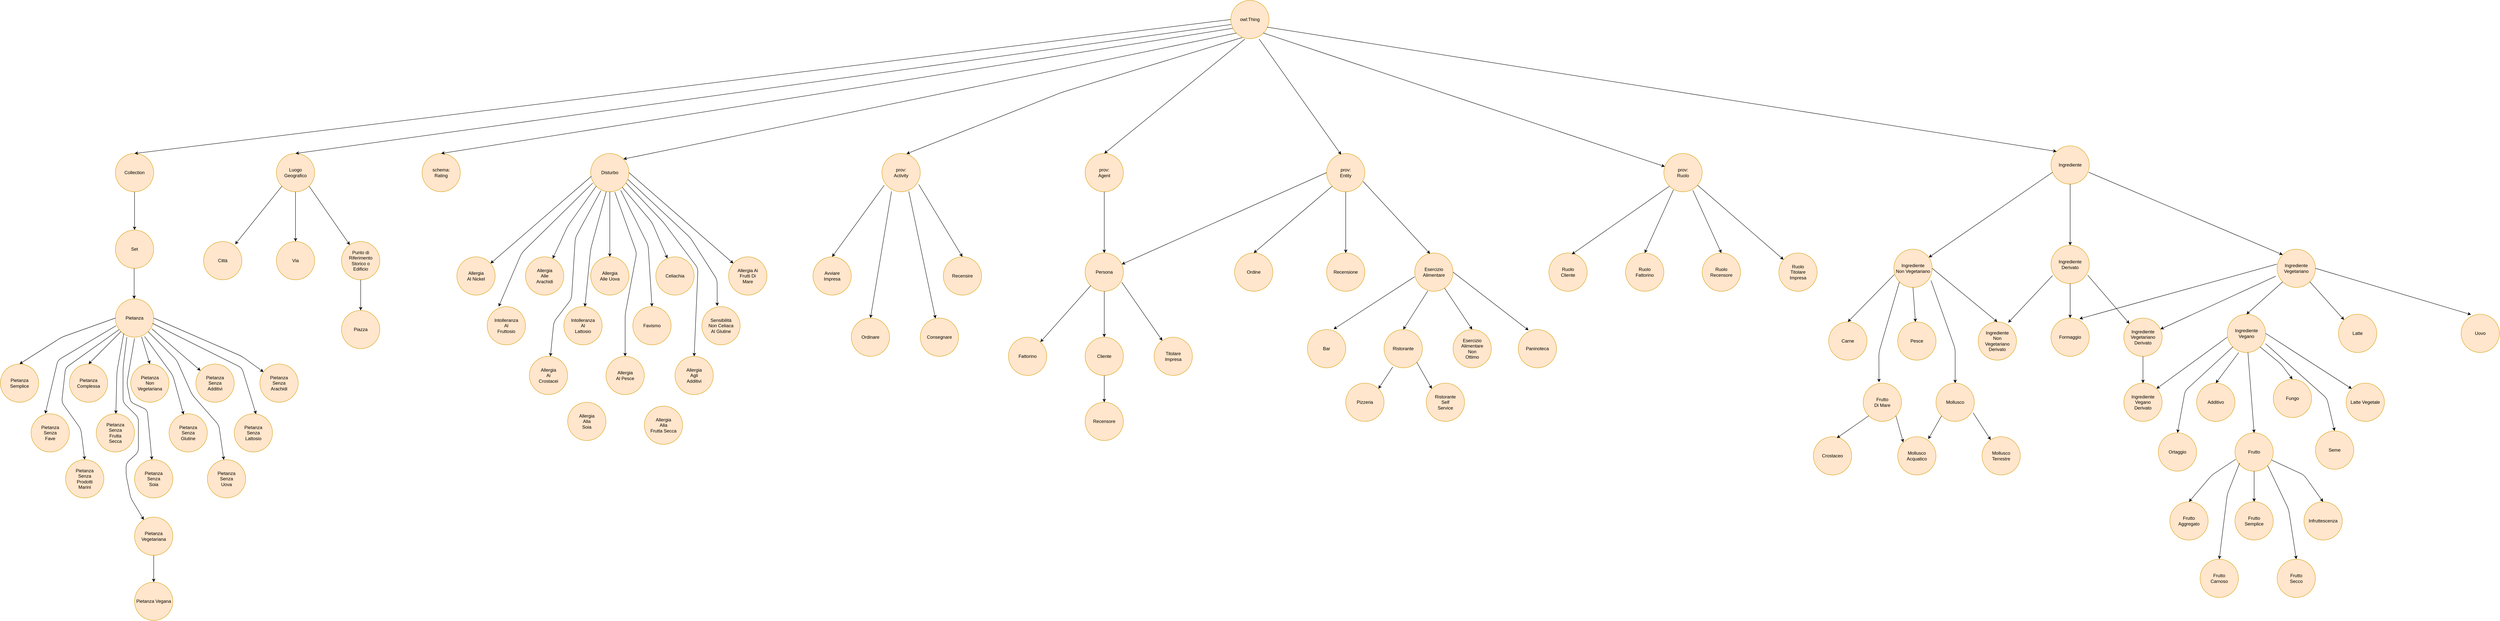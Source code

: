 <mxfile version="14.3.1" type="device"><diagram id="2vGp6WtAl42I3eWO5Qsp" name="Page-1"><mxGraphModel dx="6920" dy="4849" grid="1" gridSize="10" guides="1" tooltips="1" connect="1" arrows="1" fold="1" page="1" pageScale="1" pageWidth="827" pageHeight="1169" math="0" shadow="0"><root><mxCell id="0"/><mxCell id="1" parent="0"/><mxCell id="EGpI0EDFYuSZqP2srUyC-1" value="Collection" style="ellipse;whiteSpace=wrap;html=1;aspect=fixed;fillColor=#ffe6cc;strokeColor=#d79b00;" vertex="1" parent="1"><mxGeometry x="350" y="-240" width="100" height="100" as="geometry"/></mxCell><mxCell id="EGpI0EDFYuSZqP2srUyC-2" value="owl:Thing" style="ellipse;whiteSpace=wrap;html=1;aspect=fixed;fillColor=#ffe6cc;strokeColor=#d79b00;" vertex="1" parent="1"><mxGeometry x="3260" y="-640" width="100" height="100" as="geometry"/></mxCell><mxCell id="EGpI0EDFYuSZqP2srUyC-3" value="Pietanza" style="ellipse;whiteSpace=wrap;html=1;aspect=fixed;fillColor=#ffe6cc;strokeColor=#d79b00;" vertex="1" parent="1"><mxGeometry x="350" y="140" width="100" height="100" as="geometry"/></mxCell><mxCell id="EGpI0EDFYuSZqP2srUyC-4" value="Set" style="ellipse;whiteSpace=wrap;html=1;aspect=fixed;fillColor=#ffe6cc;strokeColor=#d79b00;" vertex="1" parent="1"><mxGeometry x="350" y="-40" width="100" height="100" as="geometry"/></mxCell><mxCell id="EGpI0EDFYuSZqP2srUyC-5" value="Pietanza Semplice" style="ellipse;whiteSpace=wrap;html=1;aspect=fixed;fillColor=#ffe6cc;strokeColor=#d79b00;" vertex="1" parent="1"><mxGeometry x="50" y="310" width="100" height="100" as="geometry"/></mxCell><mxCell id="EGpI0EDFYuSZqP2srUyC-6" value="&lt;div&gt;Pietanza&lt;/div&gt;&lt;div&gt;Vegetariana&lt;br&gt;&lt;/div&gt;" style="ellipse;whiteSpace=wrap;html=1;aspect=fixed;fillColor=#ffe6cc;strokeColor=#d79b00;" vertex="1" parent="1"><mxGeometry x="400" y="710" width="100" height="100" as="geometry"/></mxCell><mxCell id="EGpI0EDFYuSZqP2srUyC-7" value="&lt;div&gt;Pietanza&lt;/div&gt;&lt;div&gt;Senza&lt;/div&gt;&lt;div&gt;Additivi&lt;br&gt;&lt;/div&gt;" style="ellipse;whiteSpace=wrap;html=1;aspect=fixed;fillColor=#ffe6cc;strokeColor=#d79b00;" vertex="1" parent="1"><mxGeometry x="560" y="310" width="100" height="100" as="geometry"/></mxCell><mxCell id="EGpI0EDFYuSZqP2srUyC-8" value="&lt;div&gt;Pietanza&lt;/div&gt;&lt;div&gt;Senza&lt;/div&gt;&lt;div&gt;Uova&lt;br&gt;&lt;/div&gt;" style="ellipse;whiteSpace=wrap;html=1;aspect=fixed;fillColor=#ffe6cc;strokeColor=#d79b00;" vertex="1" parent="1"><mxGeometry x="590" y="560" width="100" height="100" as="geometry"/></mxCell><mxCell id="EGpI0EDFYuSZqP2srUyC-9" value="&lt;div&gt;Pietanza&lt;/div&gt;&lt;div&gt;Senza&lt;/div&gt;&lt;div&gt;Soia&lt;br&gt;&lt;/div&gt;" style="ellipse;whiteSpace=wrap;html=1;aspect=fixed;fillColor=#ffe6cc;strokeColor=#d79b00;" vertex="1" parent="1"><mxGeometry x="400" y="560" width="100" height="100" as="geometry"/></mxCell><mxCell id="EGpI0EDFYuSZqP2srUyC-10" value="&lt;div&gt;Pietanza&lt;/div&gt;&lt;div&gt;Senza&lt;/div&gt;&lt;div&gt;Prodotti&lt;/div&gt;&lt;div&gt;Marini&lt;br&gt;&lt;/div&gt;" style="ellipse;whiteSpace=wrap;html=1;aspect=fixed;fillColor=#ffe6cc;strokeColor=#d79b00;" vertex="1" parent="1"><mxGeometry x="220" y="560" width="100" height="100" as="geometry"/></mxCell><mxCell id="EGpI0EDFYuSZqP2srUyC-11" value="&lt;div&gt;Pietanza&lt;/div&gt;&lt;div&gt;Senza&lt;/div&gt;&lt;div&gt;Lattosio&lt;br&gt;&lt;/div&gt;" style="ellipse;whiteSpace=wrap;html=1;aspect=fixed;fillColor=#ffe6cc;strokeColor=#d79b00;" vertex="1" parent="1"><mxGeometry x="660" y="440" width="100" height="100" as="geometry"/></mxCell><mxCell id="EGpI0EDFYuSZqP2srUyC-12" value="&lt;div&gt;Pietanza&lt;/div&gt;&lt;div&gt;Senza&lt;/div&gt;&lt;div&gt;Arachidi&lt;br&gt;&lt;/div&gt;" style="ellipse;whiteSpace=wrap;html=1;aspect=fixed;fillColor=#ffe6cc;strokeColor=#d79b00;" vertex="1" parent="1"><mxGeometry x="727" y="310" width="100" height="100" as="geometry"/></mxCell><mxCell id="EGpI0EDFYuSZqP2srUyC-13" value="&lt;div&gt;Pietanza&lt;/div&gt;&lt;div&gt;Senza&lt;/div&gt;&lt;div&gt;Glutine&lt;br&gt;&lt;/div&gt;" style="ellipse;whiteSpace=wrap;html=1;aspect=fixed;fillColor=#ffe6cc;strokeColor=#d79b00;" vertex="1" parent="1"><mxGeometry x="490" y="440" width="100" height="100" as="geometry"/></mxCell><mxCell id="EGpI0EDFYuSZqP2srUyC-14" value="Pietanza Vegana" style="ellipse;whiteSpace=wrap;html=1;aspect=fixed;fillColor=#ffe6cc;strokeColor=#d79b00;" vertex="1" parent="1"><mxGeometry x="400" y="880" width="100" height="100" as="geometry"/></mxCell><mxCell id="EGpI0EDFYuSZqP2srUyC-15" value="&lt;div&gt;Pietanza&lt;/div&gt;&lt;div&gt;Senza&lt;/div&gt;&lt;div&gt;Fave&lt;br&gt;&lt;/div&gt;" style="ellipse;whiteSpace=wrap;html=1;aspect=fixed;fillColor=#ffe6cc;strokeColor=#d79b00;" vertex="1" parent="1"><mxGeometry x="130" y="440" width="100" height="100" as="geometry"/></mxCell><mxCell id="EGpI0EDFYuSZqP2srUyC-16" value="&lt;div&gt;Pietanza&lt;/div&gt;&lt;div&gt;Senza&lt;/div&gt;&lt;div&gt;Frutta&lt;/div&gt;&lt;div&gt;Secca&lt;br&gt;&lt;/div&gt;" style="ellipse;whiteSpace=wrap;html=1;aspect=fixed;fillColor=#ffe6cc;strokeColor=#d79b00;" vertex="1" parent="1"><mxGeometry x="300" y="440" width="100" height="100" as="geometry"/></mxCell><mxCell id="EGpI0EDFYuSZqP2srUyC-17" value="&lt;div&gt;Pietanza&lt;/div&gt;&lt;div&gt;Non&lt;/div&gt;&lt;div&gt;Vegetariana&lt;br&gt;&lt;/div&gt;" style="ellipse;whiteSpace=wrap;html=1;aspect=fixed;fillColor=#ffe6cc;strokeColor=#d79b00;" vertex="1" parent="1"><mxGeometry x="390" y="310" width="100" height="100" as="geometry"/></mxCell><mxCell id="EGpI0EDFYuSZqP2srUyC-18" value="Pietanza Complessa" style="ellipse;whiteSpace=wrap;html=1;aspect=fixed;fillColor=#ffe6cc;strokeColor=#d79b00;" vertex="1" parent="1"><mxGeometry x="230" y="310" width="100" height="100" as="geometry"/></mxCell><mxCell id="EGpI0EDFYuSZqP2srUyC-19" value="Disturbo" style="ellipse;whiteSpace=wrap;html=1;aspect=fixed;fillColor=#ffe6cc;strokeColor=#d79b00;" vertex="1" parent="1"><mxGeometry x="1590" y="-240" width="100" height="100" as="geometry"/></mxCell><mxCell id="EGpI0EDFYuSZqP2srUyC-20" value="&lt;div&gt;Intolleranza&lt;/div&gt;&lt;div&gt;Al&lt;/div&gt;&lt;div&gt;Fruttosio&lt;br&gt;&lt;/div&gt;" style="ellipse;whiteSpace=wrap;html=1;aspect=fixed;fillColor=#ffe6cc;strokeColor=#d79b00;" vertex="1" parent="1"><mxGeometry x="1320" y="160" width="100" height="100" as="geometry"/></mxCell><mxCell id="EGpI0EDFYuSZqP2srUyC-21" value="&lt;div&gt;Allergia Ai&lt;/div&gt;&lt;div&gt;Frutti Di &lt;br&gt;&lt;/div&gt;&lt;div&gt;Mare&lt;br&gt;&lt;/div&gt;" style="ellipse;whiteSpace=wrap;html=1;aspect=fixed;fillColor=#ffe6cc;strokeColor=#d79b00;" vertex="1" parent="1"><mxGeometry x="1950" y="30" width="100" height="100" as="geometry"/></mxCell><mxCell id="EGpI0EDFYuSZqP2srUyC-22" value="&lt;div&gt;Sensibilità&lt;/div&gt;&lt;div&gt;Non Celiaca&lt;/div&gt;&lt;div&gt;Al Glutine&lt;br&gt;&lt;/div&gt;" style="ellipse;whiteSpace=wrap;html=1;aspect=fixed;fillColor=#ffe6cc;strokeColor=#d79b00;" vertex="1" parent="1"><mxGeometry x="1880" y="160" width="100" height="100" as="geometry"/></mxCell><mxCell id="EGpI0EDFYuSZqP2srUyC-23" value="&lt;div&gt;Intolleranza&lt;/div&gt;&lt;div&gt;Al&lt;/div&gt;&lt;div&gt;Lattosio&lt;br&gt;&lt;/div&gt;" style="ellipse;whiteSpace=wrap;html=1;aspect=fixed;fillColor=#ffe6cc;strokeColor=#d79b00;" vertex="1" parent="1"><mxGeometry x="1520" y="160" width="100" height="100" as="geometry"/></mxCell><mxCell id="EGpI0EDFYuSZqP2srUyC-24" value="Favismo" style="ellipse;whiteSpace=wrap;html=1;aspect=fixed;fillColor=#ffe6cc;strokeColor=#d79b00;" vertex="1" parent="1"><mxGeometry x="1700" y="160" width="100" height="100" as="geometry"/></mxCell><mxCell id="EGpI0EDFYuSZqP2srUyC-25" value="Celiachia" style="ellipse;whiteSpace=wrap;html=1;aspect=fixed;fillColor=#ffe6cc;strokeColor=#d79b00;" vertex="1" parent="1"><mxGeometry x="1760" y="30" width="100" height="100" as="geometry"/></mxCell><mxCell id="EGpI0EDFYuSZqP2srUyC-26" value="&lt;div&gt;Allergia&lt;/div&gt;&lt;div&gt;Alle Uova&lt;br&gt;&lt;/div&gt;" style="ellipse;whiteSpace=wrap;html=1;aspect=fixed;fillColor=#ffe6cc;strokeColor=#d79b00;" vertex="1" parent="1"><mxGeometry x="1590" y="30" width="100" height="100" as="geometry"/></mxCell><mxCell id="EGpI0EDFYuSZqP2srUyC-27" value="Allergia &lt;br&gt;&lt;div&gt;Alle&lt;/div&gt;&lt;div&gt;Arachidi&lt;br&gt;&lt;/div&gt;" style="ellipse;whiteSpace=wrap;html=1;aspect=fixed;fillColor=#ffe6cc;strokeColor=#d79b00;" vertex="1" parent="1"><mxGeometry x="1420" y="30" width="100" height="100" as="geometry"/></mxCell><mxCell id="EGpI0EDFYuSZqP2srUyC-28" value="&lt;div&gt;Allergia &lt;br&gt;&lt;/div&gt;&lt;div&gt;Al Nickel&lt;br&gt;&lt;/div&gt;" style="ellipse;whiteSpace=wrap;html=1;aspect=fixed;fillColor=#ffe6cc;strokeColor=#d79b00;" vertex="1" parent="1"><mxGeometry x="1241" y="30" width="100" height="100" as="geometry"/></mxCell><mxCell id="EGpI0EDFYuSZqP2srUyC-29" value="&lt;div&gt;Allergia &lt;br&gt;&lt;/div&gt;&lt;div&gt;Agli &lt;br&gt;&lt;/div&gt;&lt;div&gt;Additivi&lt;br&gt;&lt;/div&gt;" style="ellipse;whiteSpace=wrap;html=1;aspect=fixed;fillColor=#ffe6cc;strokeColor=#d79b00;" vertex="1" parent="1"><mxGeometry x="1810" y="290" width="100" height="100" as="geometry"/></mxCell><mxCell id="EGpI0EDFYuSZqP2srUyC-30" value="&lt;div&gt;Allergia&lt;/div&gt;&lt;div&gt;Ai &lt;br&gt;&lt;/div&gt;&lt;div&gt;Crostacei&lt;br&gt;&lt;/div&gt;" style="ellipse;whiteSpace=wrap;html=1;aspect=fixed;fillColor=#ffe6cc;strokeColor=#d79b00;" vertex="1" parent="1"><mxGeometry x="1430" y="290" width="100" height="100" as="geometry"/></mxCell><mxCell id="EGpI0EDFYuSZqP2srUyC-31" value="&lt;div&gt;Allergia&lt;/div&gt;&lt;div&gt;Al Pesce&lt;br&gt;&lt;/div&gt;" style="ellipse;whiteSpace=wrap;html=1;aspect=fixed;fillColor=#ffe6cc;strokeColor=#d79b00;" vertex="1" parent="1"><mxGeometry x="1630" y="290" width="100" height="100" as="geometry"/></mxCell><mxCell id="EGpI0EDFYuSZqP2srUyC-32" value="&lt;div&gt;Allergia&lt;/div&gt;&lt;div&gt;Alla&lt;/div&gt;&lt;div&gt;Soia&lt;br&gt;&lt;/div&gt;" style="ellipse;whiteSpace=wrap;html=1;aspect=fixed;fillColor=#ffe6cc;strokeColor=#d79b00;" vertex="1" parent="1"><mxGeometry x="1530" y="410" width="100" height="100" as="geometry"/></mxCell><mxCell id="EGpI0EDFYuSZqP2srUyC-33" value="&lt;div&gt;Allergia&lt;/div&gt;&lt;div&gt;Alla&lt;/div&gt;&lt;div&gt;Frutta Secca&lt;br&gt;&lt;/div&gt;" style="ellipse;whiteSpace=wrap;html=1;aspect=fixed;fillColor=#ffe6cc;strokeColor=#d79b00;" vertex="1" parent="1"><mxGeometry x="1730" y="420" width="100" height="100" as="geometry"/></mxCell><mxCell id="EGpI0EDFYuSZqP2srUyC-34" value="&lt;div&gt;Luogo&lt;/div&gt;&lt;div&gt;Geografico&lt;br&gt;&lt;/div&gt;" style="ellipse;whiteSpace=wrap;html=1;aspect=fixed;fillColor=#ffe6cc;strokeColor=#d79b00;" vertex="1" parent="1"><mxGeometry x="770" y="-240" width="100" height="100" as="geometry"/></mxCell><mxCell id="EGpI0EDFYuSZqP2srUyC-36" value="Via" style="ellipse;whiteSpace=wrap;html=1;aspect=fixed;fillColor=#ffe6cc;strokeColor=#d79b00;" vertex="1" parent="1"><mxGeometry x="770" y="-10" width="100" height="100" as="geometry"/></mxCell><mxCell id="EGpI0EDFYuSZqP2srUyC-40" value="Città" style="ellipse;whiteSpace=wrap;html=1;aspect=fixed;fillColor=#ffe6cc;strokeColor=#d79b00;" vertex="1" parent="1"><mxGeometry x="580" y="-10" width="100" height="100" as="geometry"/></mxCell><mxCell id="EGpI0EDFYuSZqP2srUyC-41" value="&lt;div&gt;Punto di&lt;/div&gt;&lt;div&gt;Riferimento&lt;/div&gt;&lt;div&gt;Storico o&lt;/div&gt;&lt;div&gt;Edificio&lt;br&gt;&lt;/div&gt;" style="ellipse;whiteSpace=wrap;html=1;aspect=fixed;fillColor=#ffe6cc;strokeColor=#d79b00;" vertex="1" parent="1"><mxGeometry x="940" y="-10" width="100" height="100" as="geometry"/></mxCell><mxCell id="EGpI0EDFYuSZqP2srUyC-43" value="Piazza" style="ellipse;whiteSpace=wrap;html=1;aspect=fixed;fillColor=#ffe6cc;strokeColor=#d79b00;" vertex="1" parent="1"><mxGeometry x="940" y="170" width="100" height="100" as="geometry"/></mxCell><mxCell id="EGpI0EDFYuSZqP2srUyC-44" value="&lt;div&gt;schema:&lt;/div&gt;&lt;div&gt;Rating&lt;br&gt;&lt;/div&gt;" style="ellipse;whiteSpace=wrap;html=1;aspect=fixed;fillColor=#ffe6cc;strokeColor=#d79b00;" vertex="1" parent="1"><mxGeometry x="1150" y="-240" width="100" height="100" as="geometry"/></mxCell><mxCell id="EGpI0EDFYuSZqP2srUyC-46" value="&lt;div&gt;prov:&lt;/div&gt;&lt;div&gt;Activity&lt;br&gt;&lt;/div&gt;" style="ellipse;whiteSpace=wrap;html=1;aspect=fixed;fillColor=#ffe6cc;strokeColor=#d79b00;" vertex="1" parent="1"><mxGeometry x="2350" y="-240" width="100" height="100" as="geometry"/></mxCell><mxCell id="EGpI0EDFYuSZqP2srUyC-47" value="&lt;div&gt;Avviare&lt;/div&gt;&lt;div&gt;Impresa&lt;br&gt;&lt;/div&gt;" style="ellipse;whiteSpace=wrap;html=1;aspect=fixed;fillColor=#ffe6cc;strokeColor=#d79b00;" vertex="1" parent="1"><mxGeometry x="2170" y="30" width="100" height="100" as="geometry"/></mxCell><mxCell id="EGpI0EDFYuSZqP2srUyC-48" value="&lt;div&gt;Consegnare&lt;br&gt;&lt;/div&gt;" style="ellipse;whiteSpace=wrap;html=1;aspect=fixed;fillColor=#ffe6cc;strokeColor=#d79b00;" vertex="1" parent="1"><mxGeometry x="2450" y="190" width="100" height="100" as="geometry"/></mxCell><mxCell id="EGpI0EDFYuSZqP2srUyC-49" value="Recensire" style="ellipse;whiteSpace=wrap;html=1;aspect=fixed;fillColor=#ffe6cc;strokeColor=#d79b00;" vertex="1" parent="1"><mxGeometry x="2510" y="30" width="100" height="100" as="geometry"/></mxCell><mxCell id="EGpI0EDFYuSZqP2srUyC-50" value="Ordinare" style="ellipse;whiteSpace=wrap;html=1;aspect=fixed;fillColor=#ffe6cc;strokeColor=#d79b00;" vertex="1" parent="1"><mxGeometry x="2270" y="190" width="100" height="100" as="geometry"/></mxCell><mxCell id="EGpI0EDFYuSZqP2srUyC-51" value="&lt;div&gt;prov:&lt;/div&gt;&lt;div&gt;Agent&lt;/div&gt;" style="ellipse;whiteSpace=wrap;html=1;aspect=fixed;fillColor=#ffe6cc;strokeColor=#d79b00;" vertex="1" parent="1"><mxGeometry x="2880" y="-240" width="100" height="100" as="geometry"/></mxCell><mxCell id="EGpI0EDFYuSZqP2srUyC-52" value="Persona" style="ellipse;whiteSpace=wrap;html=1;aspect=fixed;fillColor=#ffe6cc;strokeColor=#d79b00;" vertex="1" parent="1"><mxGeometry x="2880" y="20" width="100" height="100" as="geometry"/></mxCell><mxCell id="EGpI0EDFYuSZqP2srUyC-53" value="&lt;div&gt;Titolare&lt;/div&gt;&lt;div&gt;Impresa&lt;br&gt;&lt;/div&gt;" style="ellipse;whiteSpace=wrap;html=1;aspect=fixed;fillColor=#ffe6cc;strokeColor=#d79b00;" vertex="1" parent="1"><mxGeometry x="3060" y="240" width="100" height="100" as="geometry"/></mxCell><mxCell id="EGpI0EDFYuSZqP2srUyC-54" value="Cliente" style="ellipse;whiteSpace=wrap;html=1;aspect=fixed;fillColor=#ffe6cc;strokeColor=#d79b00;" vertex="1" parent="1"><mxGeometry x="2880" y="240" width="100" height="100" as="geometry"/></mxCell><mxCell id="EGpI0EDFYuSZqP2srUyC-55" value="Fattorino" style="ellipse;whiteSpace=wrap;html=1;aspect=fixed;fillColor=#ffe6cc;strokeColor=#d79b00;" vertex="1" parent="1"><mxGeometry x="2680" y="240" width="100" height="100" as="geometry"/></mxCell><mxCell id="EGpI0EDFYuSZqP2srUyC-56" value="Recensore" style="ellipse;whiteSpace=wrap;html=1;aspect=fixed;fillColor=#ffe6cc;strokeColor=#d79b00;" vertex="1" parent="1"><mxGeometry x="2880" y="410" width="100" height="100" as="geometry"/></mxCell><mxCell id="EGpI0EDFYuSZqP2srUyC-57" value="&lt;div&gt;prov:&lt;/div&gt;&lt;div&gt;Entity&lt;br&gt;&lt;/div&gt;" style="ellipse;whiteSpace=wrap;html=1;aspect=fixed;fillColor=#ffe6cc;strokeColor=#d79b00;" vertex="1" parent="1"><mxGeometry x="3510" y="-240" width="100" height="100" as="geometry"/></mxCell><mxCell id="EGpI0EDFYuSZqP2srUyC-58" value="Ristorante" style="ellipse;whiteSpace=wrap;html=1;aspect=fixed;fillColor=#ffe6cc;strokeColor=#d79b00;" vertex="1" parent="1"><mxGeometry x="3660" y="220" width="100" height="100" as="geometry"/></mxCell><mxCell id="EGpI0EDFYuSZqP2srUyC-59" value="Bar" style="ellipse;whiteSpace=wrap;html=1;aspect=fixed;fillColor=#ffe6cc;strokeColor=#d79b00;" vertex="1" parent="1"><mxGeometry x="3460" y="220" width="100" height="100" as="geometry"/></mxCell><mxCell id="EGpI0EDFYuSZqP2srUyC-60" value="&lt;div&gt;Esercizio&lt;/div&gt;&lt;div&gt;Alimentare&lt;br&gt;&lt;/div&gt;" style="ellipse;whiteSpace=wrap;html=1;aspect=fixed;fillColor=#ffe6cc;strokeColor=#d79b00;" vertex="1" parent="1"><mxGeometry x="3740" y="20" width="100" height="100" as="geometry"/></mxCell><mxCell id="EGpI0EDFYuSZqP2srUyC-61" value="Recensione" style="ellipse;whiteSpace=wrap;html=1;aspect=fixed;fillColor=#ffe6cc;strokeColor=#d79b00;" vertex="1" parent="1"><mxGeometry x="3510" y="20" width="100" height="100" as="geometry"/></mxCell><mxCell id="EGpI0EDFYuSZqP2srUyC-62" value="&lt;div&gt;Esercizio&lt;/div&gt;&lt;div&gt;Alimentare&lt;/div&gt;&lt;div&gt;Non&lt;/div&gt;&lt;div&gt;Ottimo&lt;br&gt;&lt;/div&gt;" style="ellipse;whiteSpace=wrap;html=1;aspect=fixed;fillColor=#ffe6cc;strokeColor=#d79b00;" vertex="1" parent="1"><mxGeometry x="3840" y="220" width="100" height="100" as="geometry"/></mxCell><mxCell id="EGpI0EDFYuSZqP2srUyC-63" value="Ordine" style="ellipse;whiteSpace=wrap;html=1;aspect=fixed;fillColor=#ffe6cc;strokeColor=#d79b00;" vertex="1" parent="1"><mxGeometry x="3270" y="20" width="100" height="100" as="geometry"/></mxCell><mxCell id="EGpI0EDFYuSZqP2srUyC-64" value="" style="endArrow=classic;html=1;exitX=0;exitY=0.5;exitDx=0;exitDy=0;" edge="1" parent="1" source="EGpI0EDFYuSZqP2srUyC-57" target="EGpI0EDFYuSZqP2srUyC-52"><mxGeometry width="50" height="50" relative="1" as="geometry"><mxPoint x="3450" y="180" as="sourcePoint"/><mxPoint x="3500" y="130" as="targetPoint"/></mxGeometry></mxCell><mxCell id="EGpI0EDFYuSZqP2srUyC-65" value="Paninoteca" style="ellipse;whiteSpace=wrap;html=1;aspect=fixed;fillColor=#ffe6cc;strokeColor=#d79b00;" vertex="1" parent="1"><mxGeometry x="4010" y="220" width="100" height="100" as="geometry"/></mxCell><mxCell id="EGpI0EDFYuSZqP2srUyC-66" value="Pizzeria" style="ellipse;whiteSpace=wrap;html=1;aspect=fixed;fillColor=#ffe6cc;strokeColor=#d79b00;" vertex="1" parent="1"><mxGeometry x="3560" y="360" width="100" height="100" as="geometry"/></mxCell><mxCell id="EGpI0EDFYuSZqP2srUyC-67" value="&lt;div&gt;Ristorante&lt;/div&gt;&lt;div&gt;Self&lt;/div&gt;&lt;div&gt;Service&lt;br&gt;&lt;/div&gt;" style="ellipse;whiteSpace=wrap;html=1;aspect=fixed;fillColor=#ffe6cc;strokeColor=#d79b00;" vertex="1" parent="1"><mxGeometry x="3770" y="360" width="100" height="100" as="geometry"/></mxCell><mxCell id="EGpI0EDFYuSZqP2srUyC-68" value="&lt;div&gt;prov:&lt;/div&gt;&lt;div&gt;Ruolo&lt;br&gt;&lt;/div&gt;" style="ellipse;whiteSpace=wrap;html=1;aspect=fixed;fillColor=#ffe6cc;strokeColor=#d79b00;" vertex="1" parent="1"><mxGeometry x="4390" y="-240" width="100" height="100" as="geometry"/></mxCell><mxCell id="EGpI0EDFYuSZqP2srUyC-69" value="&lt;div&gt;Ruolo&lt;/div&gt;&lt;div&gt;Cliente&lt;br&gt;&lt;/div&gt;" style="ellipse;whiteSpace=wrap;html=1;aspect=fixed;fillColor=#ffe6cc;strokeColor=#d79b00;" vertex="1" parent="1"><mxGeometry x="4090" y="20" width="100" height="100" as="geometry"/></mxCell><mxCell id="EGpI0EDFYuSZqP2srUyC-70" value="&lt;div&gt;Ruolo&lt;/div&gt;&lt;div&gt;Fattorino&lt;br&gt;&lt;/div&gt;" style="ellipse;whiteSpace=wrap;html=1;aspect=fixed;fillColor=#ffe6cc;strokeColor=#d79b00;" vertex="1" parent="1"><mxGeometry x="4290" y="20" width="100" height="100" as="geometry"/></mxCell><mxCell id="EGpI0EDFYuSZqP2srUyC-71" value="&lt;div&gt;Ruolo&lt;/div&gt;&lt;div&gt;Recensore&lt;br&gt;&lt;/div&gt;" style="ellipse;whiteSpace=wrap;html=1;aspect=fixed;fillColor=#ffe6cc;strokeColor=#d79b00;" vertex="1" parent="1"><mxGeometry x="4490" y="20" width="100" height="100" as="geometry"/></mxCell><mxCell id="EGpI0EDFYuSZqP2srUyC-72" value="&lt;div&gt;Ruolo&lt;/div&gt;&lt;div&gt;Titolare&lt;/div&gt;&lt;div&gt;Impresa&lt;br&gt;&lt;/div&gt;" style="ellipse;whiteSpace=wrap;html=1;aspect=fixed;fillColor=#ffe6cc;strokeColor=#d79b00;" vertex="1" parent="1"><mxGeometry x="4690" y="20" width="100" height="100" as="geometry"/></mxCell><mxCell id="EGpI0EDFYuSZqP2srUyC-73" value="" style="endArrow=classic;html=1;exitX=0.5;exitY=1;exitDx=0;exitDy=0;entryX=0.5;entryY=0;entryDx=0;entryDy=0;" edge="1" parent="1" source="EGpI0EDFYuSZqP2srUyC-1" target="EGpI0EDFYuSZqP2srUyC-4"><mxGeometry width="50" height="50" relative="1" as="geometry"><mxPoint x="360" y="30" as="sourcePoint"/><mxPoint x="410" y="-20" as="targetPoint"/></mxGeometry></mxCell><mxCell id="EGpI0EDFYuSZqP2srUyC-74" value="" style="endArrow=classic;html=1;" edge="1" parent="1"><mxGeometry width="50" height="50" relative="1" as="geometry"><mxPoint x="399" y="60" as="sourcePoint"/><mxPoint x="399" y="140" as="targetPoint"/><Array as="points"><mxPoint x="399" y="110"/></Array></mxGeometry></mxCell><mxCell id="EGpI0EDFYuSZqP2srUyC-75" value="" style="endArrow=classic;html=1;exitX=0;exitY=1;exitDx=0;exitDy=0;entryX=0.5;entryY=0;entryDx=0;entryDy=0;" edge="1" parent="1" source="EGpI0EDFYuSZqP2srUyC-3" target="EGpI0EDFYuSZqP2srUyC-18"><mxGeometry width="50" height="50" relative="1" as="geometry"><mxPoint x="160" y="160" as="sourcePoint"/><mxPoint x="160" y="260" as="targetPoint"/></mxGeometry></mxCell><mxCell id="EGpI0EDFYuSZqP2srUyC-76" value="" style="endArrow=classic;html=1;exitX=0;exitY=0.5;exitDx=0;exitDy=0;entryX=0.5;entryY=0;entryDx=0;entryDy=0;" edge="1" parent="1" source="EGpI0EDFYuSZqP2srUyC-3" target="EGpI0EDFYuSZqP2srUyC-5"><mxGeometry width="50" height="50" relative="1" as="geometry"><mxPoint x="170" y="170" as="sourcePoint"/><mxPoint x="170" y="270" as="targetPoint"/><Array as="points"><mxPoint x="210" y="240"/></Array></mxGeometry></mxCell><mxCell id="EGpI0EDFYuSZqP2srUyC-77" value="" style="endArrow=classic;html=1;entryX=0.37;entryY=0;entryDx=0;entryDy=0;entryPerimeter=0;exitX=0.02;exitY=0.7;exitDx=0;exitDy=0;exitPerimeter=0;" edge="1" parent="1" source="EGpI0EDFYuSZqP2srUyC-3" target="EGpI0EDFYuSZqP2srUyC-15"><mxGeometry width="50" height="50" relative="1" as="geometry"><mxPoint x="360" y="220" as="sourcePoint"/><mxPoint x="180" y="280" as="targetPoint"/><Array as="points"><mxPoint x="200" y="300"/></Array></mxGeometry></mxCell><mxCell id="EGpI0EDFYuSZqP2srUyC-78" value="" style="endArrow=classic;html=1;entryX=0.5;entryY=0;entryDx=0;entryDy=0;exitX=0.1;exitY=0.8;exitDx=0;exitDy=0;exitPerimeter=0;" edge="1" parent="1" source="EGpI0EDFYuSZqP2srUyC-3" target="EGpI0EDFYuSZqP2srUyC-10"><mxGeometry width="50" height="50" relative="1" as="geometry"><mxPoint x="360" y="210" as="sourcePoint"/><mxPoint x="190" y="290" as="targetPoint"/><Array as="points"><mxPoint x="220" y="320"/><mxPoint x="210" y="410"/><mxPoint x="260" y="480"/></Array></mxGeometry></mxCell><mxCell id="EGpI0EDFYuSZqP2srUyC-79" value="" style="endArrow=classic;html=1;" edge="1" parent="1" target="EGpI0EDFYuSZqP2srUyC-16"><mxGeometry width="50" height="50" relative="1" as="geometry"><mxPoint x="372" y="230" as="sourcePoint"/><mxPoint x="200" y="300" as="targetPoint"/><Array as="points"><mxPoint x="354" y="330"/></Array></mxGeometry></mxCell><mxCell id="EGpI0EDFYuSZqP2srUyC-80" value="" style="endArrow=classic;html=1;" edge="1" parent="1" target="EGpI0EDFYuSZqP2srUyC-9"><mxGeometry width="50" height="50" relative="1" as="geometry"><mxPoint x="400" y="243" as="sourcePoint"/><mxPoint x="210" y="310" as="targetPoint"/><Array as="points"><mxPoint x="380" y="360"/><mxPoint x="390" y="410"/><mxPoint x="433" y="430"/></Array></mxGeometry></mxCell><mxCell id="EGpI0EDFYuSZqP2srUyC-81" value="" style="endArrow=classic;html=1;exitX=0.684;exitY=0.991;exitDx=0;exitDy=0;entryX=0.5;entryY=0;entryDx=0;entryDy=0;exitPerimeter=0;" edge="1" parent="1" source="EGpI0EDFYuSZqP2srUyC-3" target="EGpI0EDFYuSZqP2srUyC-17"><mxGeometry width="50" height="50" relative="1" as="geometry"><mxPoint x="220" y="220" as="sourcePoint"/><mxPoint x="420" y="310" as="targetPoint"/></mxGeometry></mxCell><mxCell id="EGpI0EDFYuSZqP2srUyC-82" value="" style="endArrow=classic;html=1;exitX=0.76;exitY=0.98;exitDx=0;exitDy=0;entryX=0.38;entryY=0.02;entryDx=0;entryDy=0;exitPerimeter=0;entryPerimeter=0;" edge="1" parent="1" source="EGpI0EDFYuSZqP2srUyC-3" target="EGpI0EDFYuSZqP2srUyC-13"><mxGeometry width="50" height="50" relative="1" as="geometry"><mxPoint x="230" y="230" as="sourcePoint"/><mxPoint x="230" y="330" as="targetPoint"/><Array as="points"><mxPoint x="500" y="340"/></Array></mxGeometry></mxCell><mxCell id="EGpI0EDFYuSZqP2srUyC-83" value="" style="endArrow=classic;html=1;exitX=1;exitY=1;exitDx=0;exitDy=0;" edge="1" parent="1" source="EGpI0EDFYuSZqP2srUyC-3" target="EGpI0EDFYuSZqP2srUyC-8"><mxGeometry width="50" height="50" relative="1" as="geometry"><mxPoint x="240" y="240" as="sourcePoint"/><mxPoint x="240" y="340" as="targetPoint"/><Array as="points"><mxPoint x="510" y="300"/><mxPoint x="550" y="390"/><mxPoint x="620" y="470"/></Array></mxGeometry></mxCell><mxCell id="EGpI0EDFYuSZqP2srUyC-84" value="" style="endArrow=classic;html=1;exitX=0.95;exitY=0.78;exitDx=0;exitDy=0;exitPerimeter=0;" edge="1" parent="1" source="EGpI0EDFYuSZqP2srUyC-3" target="EGpI0EDFYuSZqP2srUyC-7"><mxGeometry width="50" height="50" relative="1" as="geometry"><mxPoint x="250" y="250" as="sourcePoint"/><mxPoint x="250" y="350" as="targetPoint"/></mxGeometry></mxCell><mxCell id="EGpI0EDFYuSZqP2srUyC-85" value="" style="endArrow=classic;html=1;exitX=1;exitY=0.5;exitDx=0;exitDy=0;" edge="1" parent="1" source="EGpI0EDFYuSZqP2srUyC-3" target="EGpI0EDFYuSZqP2srUyC-12"><mxGeometry width="50" height="50" relative="1" as="geometry"><mxPoint x="260" y="260" as="sourcePoint"/><mxPoint x="260" y="360" as="targetPoint"/><Array as="points"><mxPoint x="680" y="290"/></Array></mxGeometry></mxCell><mxCell id="EGpI0EDFYuSZqP2srUyC-86" value="" style="endArrow=classic;html=1;exitX=0.97;exitY=0.64;exitDx=0;exitDy=0;entryX=0.57;entryY=0.01;entryDx=0;entryDy=0;exitPerimeter=0;entryPerimeter=0;" edge="1" parent="1" source="EGpI0EDFYuSZqP2srUyC-3" target="EGpI0EDFYuSZqP2srUyC-11"><mxGeometry width="50" height="50" relative="1" as="geometry"><mxPoint x="270" y="270" as="sourcePoint"/><mxPoint x="270" y="370" as="targetPoint"/><Array as="points"><mxPoint x="680" y="320"/></Array></mxGeometry></mxCell><mxCell id="EGpI0EDFYuSZqP2srUyC-87" value="" style="endArrow=classic;html=1;exitX=0.5;exitY=1;exitDx=0;exitDy=0;entryX=0.5;entryY=0;entryDx=0;entryDy=0;" edge="1" parent="1" source="EGpI0EDFYuSZqP2srUyC-34" target="EGpI0EDFYuSZqP2srUyC-36"><mxGeometry width="50" height="50" relative="1" as="geometry"><mxPoint x="1040" y="80" as="sourcePoint"/><mxPoint x="1090" y="30" as="targetPoint"/></mxGeometry></mxCell><mxCell id="EGpI0EDFYuSZqP2srUyC-88" value="" style="endArrow=classic;html=1;exitX=1;exitY=1;exitDx=0;exitDy=0;" edge="1" parent="1" source="EGpI0EDFYuSZqP2srUyC-34" target="EGpI0EDFYuSZqP2srUyC-41"><mxGeometry width="50" height="50" relative="1" as="geometry"><mxPoint x="830" y="-130" as="sourcePoint"/><mxPoint x="830" as="targetPoint"/></mxGeometry></mxCell><mxCell id="EGpI0EDFYuSZqP2srUyC-89" value="" style="endArrow=classic;html=1;exitX=0;exitY=1;exitDx=0;exitDy=0;entryX=0.825;entryY=0.073;entryDx=0;entryDy=0;entryPerimeter=0;" edge="1" parent="1" source="EGpI0EDFYuSZqP2srUyC-34" target="EGpI0EDFYuSZqP2srUyC-40"><mxGeometry width="50" height="50" relative="1" as="geometry"><mxPoint x="840" y="-120" as="sourcePoint"/><mxPoint x="840" y="10" as="targetPoint"/></mxGeometry></mxCell><mxCell id="EGpI0EDFYuSZqP2srUyC-90" value="" style="endArrow=classic;html=1;exitX=0.5;exitY=1;exitDx=0;exitDy=0;entryX=0.5;entryY=0;entryDx=0;entryDy=0;" edge="1" parent="1" source="EGpI0EDFYuSZqP2srUyC-41" target="EGpI0EDFYuSZqP2srUyC-43"><mxGeometry width="50" height="50" relative="1" as="geometry"><mxPoint x="850" y="-110" as="sourcePoint"/><mxPoint x="850" y="20" as="targetPoint"/></mxGeometry></mxCell><mxCell id="EGpI0EDFYuSZqP2srUyC-91" value="" style="endArrow=classic;html=1;exitX=0.5;exitY=1;exitDx=0;exitDy=0;" edge="1" parent="1" source="EGpI0EDFYuSZqP2srUyC-19" target="EGpI0EDFYuSZqP2srUyC-26"><mxGeometry width="50" height="50" relative="1" as="geometry"><mxPoint x="1620" y="80" as="sourcePoint"/><mxPoint x="1670" y="30" as="targetPoint"/></mxGeometry></mxCell><mxCell id="EGpI0EDFYuSZqP2srUyC-92" value="" style="endArrow=classic;html=1;" edge="1" parent="1" source="EGpI0EDFYuSZqP2srUyC-19" target="EGpI0EDFYuSZqP2srUyC-25"><mxGeometry width="50" height="50" relative="1" as="geometry"><mxPoint x="1650" y="-130" as="sourcePoint"/><mxPoint x="1650" y="40" as="targetPoint"/><Array as="points"><mxPoint x="1750" y="-60"/></Array></mxGeometry></mxCell><mxCell id="EGpI0EDFYuSZqP2srUyC-93" value="" style="endArrow=classic;html=1;exitX=0.784;exitY=0.961;exitDx=0;exitDy=0;exitPerimeter=0;entryX=0.5;entryY=0;entryDx=0;entryDy=0;" edge="1" parent="1" source="EGpI0EDFYuSZqP2srUyC-19" target="EGpI0EDFYuSZqP2srUyC-24"><mxGeometry width="50" height="50" relative="1" as="geometry"><mxPoint x="1660" y="-120" as="sourcePoint"/><mxPoint x="1660" y="50" as="targetPoint"/><Array as="points"><mxPoint x="1740"/></Array></mxGeometry></mxCell><mxCell id="EGpI0EDFYuSZqP2srUyC-94" value="" style="endArrow=classic;html=1;exitX=0.631;exitY=1.008;exitDx=0;exitDy=0;exitPerimeter=0;entryX=0.5;entryY=0;entryDx=0;entryDy=0;" edge="1" parent="1" source="EGpI0EDFYuSZqP2srUyC-19" target="EGpI0EDFYuSZqP2srUyC-31"><mxGeometry width="50" height="50" relative="1" as="geometry"><mxPoint x="1670" y="-110" as="sourcePoint"/><mxPoint x="1670" y="60" as="targetPoint"/><Array as="points"><mxPoint x="1710" y="20"/><mxPoint x="1680" y="180"/></Array></mxGeometry></mxCell><mxCell id="EGpI0EDFYuSZqP2srUyC-95" value="" style="endArrow=classic;html=1;exitX=0.925;exitY=0.773;exitDx=0;exitDy=0;entryX=0.5;entryY=0;entryDx=0;entryDy=0;exitPerimeter=0;" edge="1" parent="1" source="EGpI0EDFYuSZqP2srUyC-19" target="EGpI0EDFYuSZqP2srUyC-29"><mxGeometry width="50" height="50" relative="1" as="geometry"><mxPoint x="1680" y="-100" as="sourcePoint"/><mxPoint x="1680" y="70" as="targetPoint"/><Array as="points"><mxPoint x="1780" y="-60"/><mxPoint x="1870" y="60"/></Array></mxGeometry></mxCell><mxCell id="EGpI0EDFYuSZqP2srUyC-96" value="" style="endArrow=classic;html=1;exitX=0.972;exitY=0.679;exitDx=0;exitDy=0;exitPerimeter=0;entryX=0.402;entryY=-0.015;entryDx=0;entryDy=0;entryPerimeter=0;" edge="1" parent="1" source="EGpI0EDFYuSZqP2srUyC-19" target="EGpI0EDFYuSZqP2srUyC-22"><mxGeometry width="50" height="50" relative="1" as="geometry"><mxPoint x="1690" y="-90" as="sourcePoint"/><mxPoint x="1690" y="80" as="targetPoint"/><Array as="points"><mxPoint x="1850" y="-20"/><mxPoint x="1920" y="90"/></Array></mxGeometry></mxCell><mxCell id="EGpI0EDFYuSZqP2srUyC-97" value="" style="endArrow=classic;html=1;exitX=1;exitY=0.5;exitDx=0;exitDy=0;" edge="1" parent="1" source="EGpI0EDFYuSZqP2srUyC-19" target="EGpI0EDFYuSZqP2srUyC-21"><mxGeometry width="50" height="50" relative="1" as="geometry"><mxPoint x="1700" y="-80" as="sourcePoint"/><mxPoint x="1700" y="90" as="targetPoint"/></mxGeometry></mxCell><mxCell id="EGpI0EDFYuSZqP2srUyC-99" value="" style="endArrow=classic;html=1;exitX=0.408;exitY=0.996;exitDx=0;exitDy=0;exitPerimeter=0;" edge="1" parent="1" source="EGpI0EDFYuSZqP2srUyC-19" target="EGpI0EDFYuSZqP2srUyC-23"><mxGeometry width="50" height="50" relative="1" as="geometry"><mxPoint x="1720" y="-60" as="sourcePoint"/><mxPoint x="1720" y="110" as="targetPoint"/><Array as="points"><mxPoint x="1590" y="10"/></Array></mxGeometry></mxCell><mxCell id="EGpI0EDFYuSZqP2srUyC-100" value="" style="endArrow=classic;html=1;exitX=0.266;exitY=0.973;exitDx=0;exitDy=0;exitPerimeter=0;" edge="1" parent="1" source="EGpI0EDFYuSZqP2srUyC-19" target="EGpI0EDFYuSZqP2srUyC-30"><mxGeometry width="50" height="50" relative="1" as="geometry"><mxPoint x="1730" y="-50" as="sourcePoint"/><mxPoint x="1730" y="120" as="targetPoint"/><Array as="points"><mxPoint x="1550" y="-20"/><mxPoint x="1540" y="140"/><mxPoint x="1494" y="200"/></Array></mxGeometry></mxCell><mxCell id="EGpI0EDFYuSZqP2srUyC-101" value="" style="endArrow=classic;html=1;exitX=0;exitY=1;exitDx=0;exitDy=0;" edge="1" parent="1" source="EGpI0EDFYuSZqP2srUyC-19" target="EGpI0EDFYuSZqP2srUyC-27"><mxGeometry width="50" height="50" relative="1" as="geometry"><mxPoint x="1740" y="-40" as="sourcePoint"/><mxPoint x="1740" y="130" as="targetPoint"/><Array as="points"><mxPoint x="1530" y="-50"/></Array></mxGeometry></mxCell><mxCell id="EGpI0EDFYuSZqP2srUyC-102" value="" style="endArrow=classic;html=1;exitX=0.055;exitY=0.773;exitDx=0;exitDy=0;exitPerimeter=0;entryX=0.3;entryY=0;entryDx=0;entryDy=0;entryPerimeter=0;" edge="1" parent="1" source="EGpI0EDFYuSZqP2srUyC-19" target="EGpI0EDFYuSZqP2srUyC-20"><mxGeometry width="50" height="50" relative="1" as="geometry"><mxPoint x="1750" y="-30" as="sourcePoint"/><mxPoint x="1750" y="140" as="targetPoint"/><Array as="points"><mxPoint x="1410" y="20"/></Array></mxGeometry></mxCell><mxCell id="EGpI0EDFYuSZqP2srUyC-103" value="" style="endArrow=classic;html=1;exitX=0.019;exitY=0.596;exitDx=0;exitDy=0;exitPerimeter=0;" edge="1" parent="1" source="EGpI0EDFYuSZqP2srUyC-19" target="EGpI0EDFYuSZqP2srUyC-28"><mxGeometry width="50" height="50" relative="1" as="geometry"><mxPoint x="1760" y="-20" as="sourcePoint"/><mxPoint x="1760" y="150" as="targetPoint"/></mxGeometry></mxCell><mxCell id="EGpI0EDFYuSZqP2srUyC-104" value="" style="endArrow=classic;html=1;exitX=0.5;exitY=1;exitDx=0;exitDy=0;entryX=0.5;entryY=0;entryDx=0;entryDy=0;" edge="1" parent="1" source="EGpI0EDFYuSZqP2srUyC-6" target="EGpI0EDFYuSZqP2srUyC-14"><mxGeometry width="50" height="50" relative="1" as="geometry"><mxPoint x="490" y="860" as="sourcePoint"/><mxPoint x="540" y="810" as="targetPoint"/></mxGeometry></mxCell><mxCell id="EGpI0EDFYuSZqP2srUyC-105" value="" style="endArrow=classic;html=1;" edge="1" parent="1" target="EGpI0EDFYuSZqP2srUyC-6"><mxGeometry width="50" height="50" relative="1" as="geometry"><mxPoint x="380" y="240" as="sourcePoint"/><mxPoint x="460" y="890" as="targetPoint"/><Array as="points"><mxPoint x="370" y="320"/><mxPoint x="370" y="410"/><mxPoint x="410" y="450"/><mxPoint x="410" y="540"/><mxPoint x="378" y="570"/><mxPoint x="378" y="600"/><mxPoint x="390" y="660"/></Array></mxGeometry></mxCell><mxCell id="EGpI0EDFYuSZqP2srUyC-106" value="" style="endArrow=classic;html=1;exitX=0.06;exitY=0.83;exitDx=0;exitDy=0;exitPerimeter=0;entryX=0.5;entryY=0;entryDx=0;entryDy=0;" edge="1" parent="1" source="EGpI0EDFYuSZqP2srUyC-46" target="EGpI0EDFYuSZqP2srUyC-47"><mxGeometry width="50" height="50" relative="1" as="geometry"><mxPoint x="2480" y="80" as="sourcePoint"/><mxPoint x="2530" y="30" as="targetPoint"/></mxGeometry></mxCell><mxCell id="EGpI0EDFYuSZqP2srUyC-107" value="" style="endArrow=classic;html=1;exitX=0.96;exitY=0.81;exitDx=0;exitDy=0;exitPerimeter=0;entryX=0.5;entryY=0;entryDx=0;entryDy=0;" edge="1" parent="1" source="EGpI0EDFYuSZqP2srUyC-46" target="EGpI0EDFYuSZqP2srUyC-49"><mxGeometry width="50" height="50" relative="1" as="geometry"><mxPoint x="2480" y="80" as="sourcePoint"/><mxPoint x="2530" y="30" as="targetPoint"/></mxGeometry></mxCell><mxCell id="EGpI0EDFYuSZqP2srUyC-108" value="" style="endArrow=classic;html=1;exitX=0.25;exitY=0.99;exitDx=0;exitDy=0;exitPerimeter=0;entryX=0.5;entryY=0;entryDx=0;entryDy=0;" edge="1" parent="1" source="EGpI0EDFYuSZqP2srUyC-46" target="EGpI0EDFYuSZqP2srUyC-50"><mxGeometry width="50" height="50" relative="1" as="geometry"><mxPoint x="2480" y="80" as="sourcePoint"/><mxPoint x="2530" y="30" as="targetPoint"/></mxGeometry></mxCell><mxCell id="EGpI0EDFYuSZqP2srUyC-109" value="" style="endArrow=classic;html=1;exitX=0.7;exitY=0.99;exitDx=0;exitDy=0;exitPerimeter=0;" edge="1" parent="1" source="EGpI0EDFYuSZqP2srUyC-46" target="EGpI0EDFYuSZqP2srUyC-48"><mxGeometry width="50" height="50" relative="1" as="geometry"><mxPoint x="2385" y="-131" as="sourcePoint"/><mxPoint x="2317" y="199" as="targetPoint"/></mxGeometry></mxCell><mxCell id="EGpI0EDFYuSZqP2srUyC-110" value="" style="endArrow=classic;html=1;exitX=0.5;exitY=1;exitDx=0;exitDy=0;entryX=0.5;entryY=0;entryDx=0;entryDy=0;" edge="1" parent="1" source="EGpI0EDFYuSZqP2srUyC-51" target="EGpI0EDFYuSZqP2srUyC-52"><mxGeometry width="50" height="50" relative="1" as="geometry"><mxPoint x="2930" y="30" as="sourcePoint"/><mxPoint x="2980" y="-20" as="targetPoint"/></mxGeometry></mxCell><mxCell id="EGpI0EDFYuSZqP2srUyC-111" value="" style="endArrow=classic;html=1;exitX=0;exitY=1;exitDx=0;exitDy=0;" edge="1" parent="1" source="EGpI0EDFYuSZqP2srUyC-52" target="EGpI0EDFYuSZqP2srUyC-55"><mxGeometry width="50" height="50" relative="1" as="geometry"><mxPoint x="2940" y="-130" as="sourcePoint"/><mxPoint x="2940" y="30" as="targetPoint"/></mxGeometry></mxCell><mxCell id="EGpI0EDFYuSZqP2srUyC-112" value="" style="endArrow=classic;html=1;exitX=0.5;exitY=1;exitDx=0;exitDy=0;entryX=0.5;entryY=0;entryDx=0;entryDy=0;" edge="1" parent="1" source="EGpI0EDFYuSZqP2srUyC-52" target="EGpI0EDFYuSZqP2srUyC-54"><mxGeometry width="50" height="50" relative="1" as="geometry"><mxPoint x="2950" y="-120" as="sourcePoint"/><mxPoint x="2950" y="40" as="targetPoint"/></mxGeometry></mxCell><mxCell id="EGpI0EDFYuSZqP2srUyC-113" value="" style="endArrow=classic;html=1;exitX=0.956;exitY=0.763;exitDx=0;exitDy=0;exitPerimeter=0;" edge="1" parent="1" source="EGpI0EDFYuSZqP2srUyC-52" target="EGpI0EDFYuSZqP2srUyC-53"><mxGeometry width="50" height="50" relative="1" as="geometry"><mxPoint x="2940" y="130" as="sourcePoint"/><mxPoint x="2940" y="250" as="targetPoint"/></mxGeometry></mxCell><mxCell id="EGpI0EDFYuSZqP2srUyC-114" value="" style="endArrow=classic;html=1;exitX=0.5;exitY=1;exitDx=0;exitDy=0;entryX=0.5;entryY=0;entryDx=0;entryDy=0;" edge="1" parent="1" source="EGpI0EDFYuSZqP2srUyC-54" target="EGpI0EDFYuSZqP2srUyC-56"><mxGeometry width="50" height="50" relative="1" as="geometry"><mxPoint x="2950" y="140" as="sourcePoint"/><mxPoint x="2950" y="260" as="targetPoint"/></mxGeometry></mxCell><mxCell id="EGpI0EDFYuSZqP2srUyC-115" value="" style="endArrow=classic;html=1;exitX=0;exitY=1;exitDx=0;exitDy=0;entryX=0.5;entryY=0;entryDx=0;entryDy=0;" edge="1" parent="1" source="EGpI0EDFYuSZqP2srUyC-57" target="EGpI0EDFYuSZqP2srUyC-63"><mxGeometry width="50" height="50" relative="1" as="geometry"><mxPoint x="2960" y="150" as="sourcePoint"/><mxPoint x="2960" y="270" as="targetPoint"/></mxGeometry></mxCell><mxCell id="EGpI0EDFYuSZqP2srUyC-116" value="" style="endArrow=classic;html=1;exitX=0.5;exitY=1;exitDx=0;exitDy=0;entryX=0.5;entryY=0;entryDx=0;entryDy=0;" edge="1" parent="1" source="EGpI0EDFYuSZqP2srUyC-57" target="EGpI0EDFYuSZqP2srUyC-61"><mxGeometry width="50" height="50" relative="1" as="geometry"><mxPoint x="3534.645" y="-144.645" as="sourcePoint"/><mxPoint x="3330" y="30" as="targetPoint"/></mxGeometry></mxCell><mxCell id="EGpI0EDFYuSZqP2srUyC-117" value="" style="endArrow=classic;html=1;exitX=0.956;exitY=0.734;exitDx=0;exitDy=0;entryX=0.399;entryY=0.02;entryDx=0;entryDy=0;exitPerimeter=0;entryPerimeter=0;" edge="1" parent="1" source="EGpI0EDFYuSZqP2srUyC-57" target="EGpI0EDFYuSZqP2srUyC-60"><mxGeometry width="50" height="50" relative="1" as="geometry"><mxPoint x="3544.645" y="-134.645" as="sourcePoint"/><mxPoint x="3340" y="40" as="targetPoint"/></mxGeometry></mxCell><mxCell id="EGpI0EDFYuSZqP2srUyC-118" value="" style="endArrow=classic;html=1;exitX=0.341;exitY=0.991;exitDx=0;exitDy=0;exitPerimeter=0;entryX=0.5;entryY=0;entryDx=0;entryDy=0;" edge="1" parent="1" source="EGpI0EDFYuSZqP2srUyC-60" target="EGpI0EDFYuSZqP2srUyC-58"><mxGeometry width="50" height="50" relative="1" as="geometry"><mxPoint x="3760" y="180" as="sourcePoint"/><mxPoint x="3810" y="130" as="targetPoint"/></mxGeometry></mxCell><mxCell id="EGpI0EDFYuSZqP2srUyC-119" value="" style="endArrow=classic;html=1;entryX=0.5;entryY=0;entryDx=0;entryDy=0;" edge="1" parent="1" source="EGpI0EDFYuSZqP2srUyC-60" target="EGpI0EDFYuSZqP2srUyC-62"><mxGeometry width="50" height="50" relative="1" as="geometry"><mxPoint x="3784.1" y="129.1" as="sourcePoint"/><mxPoint x="3720" y="230" as="targetPoint"/></mxGeometry></mxCell><mxCell id="EGpI0EDFYuSZqP2srUyC-120" value="" style="endArrow=classic;html=1;exitX=-0.001;exitY=0.62;exitDx=0;exitDy=0;exitPerimeter=0;entryX=0.684;entryY=-0.009;entryDx=0;entryDy=0;entryPerimeter=0;" edge="1" parent="1" source="EGpI0EDFYuSZqP2srUyC-60" target="EGpI0EDFYuSZqP2srUyC-59"><mxGeometry width="50" height="50" relative="1" as="geometry"><mxPoint x="3794.1" y="139.1" as="sourcePoint"/><mxPoint x="3730" y="240" as="targetPoint"/></mxGeometry></mxCell><mxCell id="EGpI0EDFYuSZqP2srUyC-121" value="" style="endArrow=classic;html=1;exitX=1;exitY=0.5;exitDx=0;exitDy=0;entryX=0.27;entryY=0.02;entryDx=0;entryDy=0;entryPerimeter=0;" edge="1" parent="1" source="EGpI0EDFYuSZqP2srUyC-60" target="EGpI0EDFYuSZqP2srUyC-65"><mxGeometry width="50" height="50" relative="1" as="geometry"><mxPoint x="3804.1" y="149.1" as="sourcePoint"/><mxPoint x="3740" y="250" as="targetPoint"/></mxGeometry></mxCell><mxCell id="EGpI0EDFYuSZqP2srUyC-122" value="" style="endArrow=classic;html=1;exitX=0.227;exitY=0.977;exitDx=0;exitDy=0;entryX=1;entryY=0;entryDx=0;entryDy=0;exitPerimeter=0;" edge="1" parent="1" source="EGpI0EDFYuSZqP2srUyC-58" target="EGpI0EDFYuSZqP2srUyC-66"><mxGeometry width="50" height="50" relative="1" as="geometry"><mxPoint x="3814.1" y="159.1" as="sourcePoint"/><mxPoint x="3750" y="260" as="targetPoint"/></mxGeometry></mxCell><mxCell id="EGpI0EDFYuSZqP2srUyC-123" value="" style="endArrow=classic;html=1;exitX=1;exitY=1;exitDx=0;exitDy=0;entryX=0;entryY=0;entryDx=0;entryDy=0;" edge="1" parent="1" source="EGpI0EDFYuSZqP2srUyC-58" target="EGpI0EDFYuSZqP2srUyC-67"><mxGeometry width="50" height="50" relative="1" as="geometry"><mxPoint x="3824.1" y="169.1" as="sourcePoint"/><mxPoint x="3790" y="350" as="targetPoint"/></mxGeometry></mxCell><mxCell id="EGpI0EDFYuSZqP2srUyC-124" value="" style="endArrow=classic;html=1;exitX=0;exitY=1;exitDx=0;exitDy=0;entryX=0.599;entryY=0.034;entryDx=0;entryDy=0;entryPerimeter=0;" edge="1" parent="1" source="EGpI0EDFYuSZqP2srUyC-68" target="EGpI0EDFYuSZqP2srUyC-69"><mxGeometry width="50" height="50" relative="1" as="geometry"><mxPoint x="4280" y="180" as="sourcePoint"/><mxPoint x="4330" y="130" as="targetPoint"/></mxGeometry></mxCell><mxCell id="EGpI0EDFYuSZqP2srUyC-125" value="" style="endArrow=classic;html=1;entryX=0.5;entryY=0;entryDx=0;entryDy=0;" edge="1" parent="1" target="EGpI0EDFYuSZqP2srUyC-70"><mxGeometry width="50" height="50" relative="1" as="geometry"><mxPoint x="4415" y="-145" as="sourcePoint"/><mxPoint x="4159.9" y="33.4" as="targetPoint"/></mxGeometry></mxCell><mxCell id="EGpI0EDFYuSZqP2srUyC-126" value="" style="endArrow=classic;html=1;exitX=0.756;exitY=0.963;exitDx=0;exitDy=0;entryX=0.5;entryY=0;entryDx=0;entryDy=0;exitPerimeter=0;" edge="1" parent="1" source="EGpI0EDFYuSZqP2srUyC-68" target="EGpI0EDFYuSZqP2srUyC-71"><mxGeometry width="50" height="50" relative="1" as="geometry"><mxPoint x="4424.645" y="-134.645" as="sourcePoint"/><mxPoint x="4169.9" y="43.4" as="targetPoint"/></mxGeometry></mxCell><mxCell id="EGpI0EDFYuSZqP2srUyC-127" value="" style="endArrow=classic;html=1;" edge="1" parent="1" source="EGpI0EDFYuSZqP2srUyC-68" target="EGpI0EDFYuSZqP2srUyC-72"><mxGeometry width="50" height="50" relative="1" as="geometry"><mxPoint x="4434.645" y="-124.645" as="sourcePoint"/><mxPoint x="4179.9" y="53.4" as="targetPoint"/></mxGeometry></mxCell><mxCell id="EGpI0EDFYuSZqP2srUyC-128" value="Ingrediente" style="ellipse;whiteSpace=wrap;html=1;aspect=fixed;fillColor=#ffe6cc;strokeColor=#d79b00;" vertex="1" parent="1"><mxGeometry x="5400" y="-260" width="100" height="100" as="geometry"/></mxCell><mxCell id="EGpI0EDFYuSZqP2srUyC-129" value="&lt;div&gt;Ingrediente&lt;/div&gt;&lt;div&gt;Non Vegetariano&lt;br&gt;&lt;/div&gt;" style="ellipse;whiteSpace=wrap;html=1;aspect=fixed;fillColor=#ffe6cc;strokeColor=#d79b00;" vertex="1" parent="1"><mxGeometry x="4990" y="10" width="100" height="100" as="geometry"/></mxCell><mxCell id="EGpI0EDFYuSZqP2srUyC-130" value="&lt;div&gt;Ingrediente&lt;/div&gt;&lt;div&gt;Derivato&lt;br&gt;&lt;/div&gt;" style="ellipse;whiteSpace=wrap;html=1;aspect=fixed;fillColor=#ffe6cc;strokeColor=#d79b00;" vertex="1" parent="1"><mxGeometry x="5400" width="100" height="100" as="geometry"/></mxCell><mxCell id="EGpI0EDFYuSZqP2srUyC-131" value="&lt;div&gt;Ingrediente&lt;/div&gt;&lt;div&gt;Vegetariano&lt;br&gt;&lt;/div&gt;" style="ellipse;whiteSpace=wrap;html=1;aspect=fixed;fillColor=#ffe6cc;strokeColor=#d79b00;" vertex="1" parent="1"><mxGeometry x="5990" y="10" width="100" height="100" as="geometry"/></mxCell><mxCell id="EGpI0EDFYuSZqP2srUyC-132" value="Carne" style="ellipse;whiteSpace=wrap;html=1;aspect=fixed;fillColor=#ffe6cc;strokeColor=#d79b00;" vertex="1" parent="1"><mxGeometry x="4820" y="200" width="100" height="100" as="geometry"/></mxCell><mxCell id="EGpI0EDFYuSZqP2srUyC-133" value="&lt;div&gt;Frutto&lt;/div&gt;&lt;div&gt;Di Mare&lt;br&gt;&lt;/div&gt;" style="ellipse;whiteSpace=wrap;html=1;aspect=fixed;fillColor=#ffe6cc;strokeColor=#d79b00;" vertex="1" parent="1"><mxGeometry x="4910" y="360" width="100" height="100" as="geometry"/></mxCell><mxCell id="EGpI0EDFYuSZqP2srUyC-134" value="&lt;div&gt;Ingrediente&lt;/div&gt;&lt;div&gt;Non &lt;br&gt;&lt;/div&gt;&lt;div&gt;Vegetariano&lt;/div&gt;&lt;div&gt;Derivato&lt;br&gt;&lt;/div&gt;" style="ellipse;whiteSpace=wrap;html=1;aspect=fixed;fillColor=#ffe6cc;strokeColor=#d79b00;" vertex="1" parent="1"><mxGeometry x="5210" y="200" width="100" height="100" as="geometry"/></mxCell><mxCell id="EGpI0EDFYuSZqP2srUyC-135" value="Mollusco" style="ellipse;whiteSpace=wrap;html=1;aspect=fixed;fillColor=#ffe6cc;strokeColor=#d79b00;" vertex="1" parent="1"><mxGeometry x="5100" y="360" width="100" height="100" as="geometry"/></mxCell><mxCell id="EGpI0EDFYuSZqP2srUyC-136" value="Pesce" style="ellipse;whiteSpace=wrap;html=1;aspect=fixed;fillColor=#ffe6cc;strokeColor=#d79b00;" vertex="1" parent="1"><mxGeometry x="5000" y="200" width="100" height="100" as="geometry"/></mxCell><mxCell id="EGpI0EDFYuSZqP2srUyC-137" value="Crostaceo" style="ellipse;whiteSpace=wrap;html=1;aspect=fixed;fillColor=#ffe6cc;strokeColor=#d79b00;" vertex="1" parent="1"><mxGeometry x="4780" y="500" width="100" height="100" as="geometry"/></mxCell><mxCell id="EGpI0EDFYuSZqP2srUyC-138" value="&lt;div&gt;Mollusco&lt;/div&gt;&lt;div&gt;Acquatico&lt;br&gt;&lt;/div&gt;" style="ellipse;whiteSpace=wrap;html=1;aspect=fixed;fillColor=#ffe6cc;strokeColor=#d79b00;" vertex="1" parent="1"><mxGeometry x="5000" y="500" width="100" height="100" as="geometry"/></mxCell><mxCell id="EGpI0EDFYuSZqP2srUyC-140" value="Mollusco&lt;br&gt;Terrestre" style="ellipse;whiteSpace=wrap;html=1;aspect=fixed;fillColor=#ffe6cc;strokeColor=#d79b00;" vertex="1" parent="1"><mxGeometry x="5220" y="500" width="100" height="100" as="geometry"/></mxCell><mxCell id="EGpI0EDFYuSZqP2srUyC-141" value="" style="endArrow=classic;html=1;exitX=0;exitY=1;exitDx=0;exitDy=0;entryX=0.613;entryY=0.034;entryDx=0;entryDy=0;entryPerimeter=0;" edge="1" parent="1" source="EGpI0EDFYuSZqP2srUyC-133" target="EGpI0EDFYuSZqP2srUyC-137"><mxGeometry width="50" height="50" relative="1" as="geometry"><mxPoint x="5040" y="440" as="sourcePoint"/><mxPoint x="5090" y="390" as="targetPoint"/></mxGeometry></mxCell><mxCell id="EGpI0EDFYuSZqP2srUyC-143" value="" style="endArrow=classic;html=1;exitX=1;exitY=1;exitDx=0;exitDy=0;entryX=0;entryY=0;entryDx=0;entryDy=0;" edge="1" parent="1" source="EGpI0EDFYuSZqP2srUyC-133" target="EGpI0EDFYuSZqP2srUyC-138"><mxGeometry width="50" height="50" relative="1" as="geometry"><mxPoint x="4934.645" y="455.355" as="sourcePoint"/><mxPoint x="4851.3" y="513.4" as="targetPoint"/></mxGeometry></mxCell><mxCell id="EGpI0EDFYuSZqP2srUyC-144" value="" style="endArrow=classic;html=1;exitX=0;exitY=1;exitDx=0;exitDy=0;entryX=0.799;entryY=0.063;entryDx=0;entryDy=0;entryPerimeter=0;" edge="1" parent="1" source="EGpI0EDFYuSZqP2srUyC-135" target="EGpI0EDFYuSZqP2srUyC-138"><mxGeometry width="50" height="50" relative="1" as="geometry"><mxPoint x="4944.645" y="465.355" as="sourcePoint"/><mxPoint x="4861.3" y="523.4" as="targetPoint"/></mxGeometry></mxCell><mxCell id="EGpI0EDFYuSZqP2srUyC-145" value="" style="endArrow=classic;html=1;exitX=0.97;exitY=0.777;exitDx=0;exitDy=0;exitPerimeter=0;" edge="1" parent="1" source="EGpI0EDFYuSZqP2srUyC-135" target="EGpI0EDFYuSZqP2srUyC-140"><mxGeometry width="50" height="50" relative="1" as="geometry"><mxPoint x="4954.645" y="475.355" as="sourcePoint"/><mxPoint x="4871.3" y="533.4" as="targetPoint"/></mxGeometry></mxCell><mxCell id="EGpI0EDFYuSZqP2srUyC-146" value="" style="endArrow=classic;html=1;exitX=0.013;exitY=0.663;exitDx=0;exitDy=0;entryX=0.5;entryY=0;entryDx=0;entryDy=0;exitPerimeter=0;" edge="1" parent="1" source="EGpI0EDFYuSZqP2srUyC-129" target="EGpI0EDFYuSZqP2srUyC-132"><mxGeometry width="50" height="50" relative="1" as="geometry"><mxPoint x="4964.645" y="485.355" as="sourcePoint"/><mxPoint x="4881.3" y="543.4" as="targetPoint"/></mxGeometry></mxCell><mxCell id="EGpI0EDFYuSZqP2srUyC-147" value="" style="endArrow=classic;html=1;exitX=0;exitY=1;exitDx=0;exitDy=0;entryX=0.413;entryY=-0.023;entryDx=0;entryDy=0;entryPerimeter=0;" edge="1" parent="1" source="EGpI0EDFYuSZqP2srUyC-129" target="EGpI0EDFYuSZqP2srUyC-133"><mxGeometry width="50" height="50" relative="1" as="geometry"><mxPoint x="4974.645" y="495.355" as="sourcePoint"/><mxPoint x="4891.3" y="553.4" as="targetPoint"/><Array as="points"><mxPoint x="4951" y="280"/></Array></mxGeometry></mxCell><mxCell id="EGpI0EDFYuSZqP2srUyC-148" value="" style="endArrow=classic;html=1;exitX=0.97;exitY=0.82;exitDx=0;exitDy=0;entryX=0.5;entryY=0;entryDx=0;entryDy=0;exitPerimeter=0;" edge="1" parent="1" source="EGpI0EDFYuSZqP2srUyC-129" target="EGpI0EDFYuSZqP2srUyC-135"><mxGeometry width="50" height="50" relative="1" as="geometry"><mxPoint x="4984.645" y="505.355" as="sourcePoint"/><mxPoint x="4901.3" y="563.4" as="targetPoint"/><Array as="points"><mxPoint x="5150" y="270"/></Array></mxGeometry></mxCell><mxCell id="EGpI0EDFYuSZqP2srUyC-149" value="" style="endArrow=classic;html=1;exitX=0.5;exitY=1;exitDx=0;exitDy=0;" edge="1" parent="1" source="EGpI0EDFYuSZqP2srUyC-129" target="EGpI0EDFYuSZqP2srUyC-136"><mxGeometry width="50" height="50" relative="1" as="geometry"><mxPoint x="4994.645" y="515.355" as="sourcePoint"/><mxPoint x="4911.3" y="573.4" as="targetPoint"/></mxGeometry></mxCell><mxCell id="EGpI0EDFYuSZqP2srUyC-150" value="" style="endArrow=classic;html=1;exitX=1;exitY=0.5;exitDx=0;exitDy=0;entryX=0.5;entryY=0;entryDx=0;entryDy=0;" edge="1" parent="1" source="EGpI0EDFYuSZqP2srUyC-129" target="EGpI0EDFYuSZqP2srUyC-134"><mxGeometry width="50" height="50" relative="1" as="geometry"><mxPoint x="5004.645" y="525.355" as="sourcePoint"/><mxPoint x="4921.3" y="583.4" as="targetPoint"/></mxGeometry></mxCell><mxCell id="EGpI0EDFYuSZqP2srUyC-151" value="" style="endArrow=classic;html=1;exitX=0.041;exitY=0.791;exitDx=0;exitDy=0;exitPerimeter=0;entryX=0.784;entryY=0.02;entryDx=0;entryDy=0;entryPerimeter=0;" edge="1" parent="1" source="EGpI0EDFYuSZqP2srUyC-130" target="EGpI0EDFYuSZqP2srUyC-134"><mxGeometry width="50" height="50" relative="1" as="geometry"><mxPoint x="5040" y="170" as="sourcePoint"/><mxPoint x="5090" y="120" as="targetPoint"/></mxGeometry></mxCell><mxCell id="EGpI0EDFYuSZqP2srUyC-152" value="&lt;div&gt;Ingrediente Vegetariano&lt;br&gt;&lt;/div&gt;&lt;div&gt;Derivato&lt;br&gt;&lt;/div&gt;" style="ellipse;whiteSpace=wrap;html=1;aspect=fixed;fillColor=#ffe6cc;strokeColor=#d79b00;" vertex="1" parent="1"><mxGeometry x="5590" y="190" width="100" height="100" as="geometry"/></mxCell><mxCell id="EGpI0EDFYuSZqP2srUyC-153" value="Formaggio" style="ellipse;whiteSpace=wrap;html=1;aspect=fixed;fillColor=#ffe6cc;strokeColor=#d79b00;" vertex="1" parent="1"><mxGeometry x="5400" y="190" width="100" height="100" as="geometry"/></mxCell><mxCell id="EGpI0EDFYuSZqP2srUyC-154" value="&lt;div&gt;Ingrediente&lt;/div&gt;&lt;div&gt;Vegano&lt;/div&gt;&lt;div&gt;Derivato&lt;br&gt;&lt;/div&gt;" style="ellipse;whiteSpace=wrap;html=1;aspect=fixed;fillColor=#ffe6cc;strokeColor=#d79b00;direction=south;" vertex="1" parent="1"><mxGeometry x="5590" y="360" width="100" height="100" as="geometry"/></mxCell><mxCell id="EGpI0EDFYuSZqP2srUyC-155" value="" style="endArrow=classic;html=1;exitX=0.5;exitY=1;exitDx=0;exitDy=0;" edge="1" parent="1" source="EGpI0EDFYuSZqP2srUyC-130" target="EGpI0EDFYuSZqP2srUyC-153"><mxGeometry width="50" height="50" relative="1" as="geometry"><mxPoint x="5280" y="240" as="sourcePoint"/><mxPoint x="5330" y="190" as="targetPoint"/></mxGeometry></mxCell><mxCell id="EGpI0EDFYuSZqP2srUyC-156" value="" style="endArrow=classic;html=1;exitX=0.956;exitY=0.777;exitDx=0;exitDy=0;exitPerimeter=0;entryX=0;entryY=0;entryDx=0;entryDy=0;" edge="1" parent="1" source="EGpI0EDFYuSZqP2srUyC-130" target="EGpI0EDFYuSZqP2srUyC-152"><mxGeometry width="50" height="50" relative="1" as="geometry"><mxPoint x="5280" y="240" as="sourcePoint"/><mxPoint x="5330" y="190" as="targetPoint"/></mxGeometry></mxCell><mxCell id="EGpI0EDFYuSZqP2srUyC-157" value="" style="endArrow=classic;html=1;exitX=0.5;exitY=1;exitDx=0;exitDy=0;" edge="1" parent="1" source="EGpI0EDFYuSZqP2srUyC-152" target="EGpI0EDFYuSZqP2srUyC-154"><mxGeometry width="50" height="50" relative="1" as="geometry"><mxPoint x="5280" y="240" as="sourcePoint"/><mxPoint x="5330" y="190" as="targetPoint"/></mxGeometry></mxCell><mxCell id="EGpI0EDFYuSZqP2srUyC-158" value="" style="endArrow=classic;html=1;exitX=0.5;exitY=1;exitDx=0;exitDy=0;entryX=0.5;entryY=0;entryDx=0;entryDy=0;" edge="1" parent="1" source="EGpI0EDFYuSZqP2srUyC-128" target="EGpI0EDFYuSZqP2srUyC-130"><mxGeometry width="50" height="50" relative="1" as="geometry"><mxPoint x="5590" y="150" as="sourcePoint"/><mxPoint x="5640" y="100" as="targetPoint"/></mxGeometry></mxCell><mxCell id="EGpI0EDFYuSZqP2srUyC-159" value="" style="endArrow=classic;html=1;exitX=0.041;exitY=0.691;exitDx=0;exitDy=0;exitPerimeter=0;" edge="1" parent="1" source="EGpI0EDFYuSZqP2srUyC-128" target="EGpI0EDFYuSZqP2srUyC-129"><mxGeometry width="50" height="50" relative="1" as="geometry"><mxPoint x="5460" y="-150" as="sourcePoint"/><mxPoint x="5460" y="10" as="targetPoint"/></mxGeometry></mxCell><mxCell id="EGpI0EDFYuSZqP2srUyC-160" value="" style="endArrow=classic;html=1;exitX=0.984;exitY=0.691;exitDx=0;exitDy=0;entryX=0;entryY=0;entryDx=0;entryDy=0;exitPerimeter=0;" edge="1" parent="1" source="EGpI0EDFYuSZqP2srUyC-128" target="EGpI0EDFYuSZqP2srUyC-131"><mxGeometry width="50" height="50" relative="1" as="geometry"><mxPoint x="5470" y="-140" as="sourcePoint"/><mxPoint x="5470" y="20" as="targetPoint"/></mxGeometry></mxCell><mxCell id="EGpI0EDFYuSZqP2srUyC-161" value="" style="endArrow=classic;html=1;exitX=-0.006;exitY=0.391;exitDx=0;exitDy=0;exitPerimeter=0;entryX=0.741;entryY=0.02;entryDx=0;entryDy=0;entryPerimeter=0;" edge="1" parent="1" source="EGpI0EDFYuSZqP2srUyC-131" target="EGpI0EDFYuSZqP2srUyC-153"><mxGeometry width="50" height="50" relative="1" as="geometry"><mxPoint x="5590" y="150" as="sourcePoint"/><mxPoint x="5640" y="100" as="targetPoint"/></mxGeometry></mxCell><mxCell id="EGpI0EDFYuSZqP2srUyC-162" value="" style="endArrow=classic;html=1;exitX=-0.034;exitY=0.706;exitDx=0;exitDy=0;exitPerimeter=0;" edge="1" parent="1" source="EGpI0EDFYuSZqP2srUyC-131" target="EGpI0EDFYuSZqP2srUyC-152"><mxGeometry width="50" height="50" relative="1" as="geometry"><mxPoint x="5798.4" y="59.1" as="sourcePoint"/><mxPoint x="5484.1" y="202" as="targetPoint"/></mxGeometry></mxCell><mxCell id="EGpI0EDFYuSZqP2srUyC-163" value="&lt;div&gt;Ingrediente&lt;/div&gt;&lt;div&gt;Vegano&lt;br&gt;&lt;/div&gt;" style="ellipse;whiteSpace=wrap;html=1;aspect=fixed;fillColor=#ffe6cc;strokeColor=#d79b00;" vertex="1" parent="1"><mxGeometry x="5860" y="180" width="100" height="100" as="geometry"/></mxCell><mxCell id="EGpI0EDFYuSZqP2srUyC-164" value="" style="endArrow=classic;html=1;entryX=0;entryY=0;entryDx=0;entryDy=0;" edge="1" parent="1" target="EGpI0EDFYuSZqP2srUyC-154"><mxGeometry width="50" height="50" relative="1" as="geometry"><mxPoint x="5860" y="240" as="sourcePoint"/><mxPoint x="5683.65" y="213.018" as="targetPoint"/></mxGeometry></mxCell><mxCell id="EGpI0EDFYuSZqP2srUyC-165" value="Latte" style="ellipse;whiteSpace=wrap;html=1;aspect=fixed;fillColor=#ffe6cc;strokeColor=#d79b00;" vertex="1" parent="1"><mxGeometry x="6150" y="180" width="100" height="100" as="geometry"/></mxCell><mxCell id="EGpI0EDFYuSZqP2srUyC-166" value="Uovo" style="ellipse;whiteSpace=wrap;html=1;aspect=fixed;fillColor=#ffe6cc;strokeColor=#d79b00;" vertex="1" parent="1"><mxGeometry x="6470" y="180" width="100" height="100" as="geometry"/></mxCell><mxCell id="EGpI0EDFYuSZqP2srUyC-167" value="Additivo" style="ellipse;whiteSpace=wrap;html=1;aspect=fixed;fillColor=#ffe6cc;strokeColor=#d79b00;" vertex="1" parent="1"><mxGeometry x="5780" y="360" width="100" height="100" as="geometry"/></mxCell><mxCell id="EGpI0EDFYuSZqP2srUyC-168" value="Fungo" style="ellipse;whiteSpace=wrap;html=1;aspect=fixed;fillColor=#ffe6cc;strokeColor=#d79b00;" vertex="1" parent="1"><mxGeometry x="5980" y="350" width="100" height="100" as="geometry"/></mxCell><mxCell id="EGpI0EDFYuSZqP2srUyC-169" value="Latte Vegetale" style="ellipse;whiteSpace=wrap;html=1;aspect=fixed;fillColor=#ffe6cc;strokeColor=#d79b00;" vertex="1" parent="1"><mxGeometry x="6170" y="360" width="100" height="100" as="geometry"/></mxCell><mxCell id="EGpI0EDFYuSZqP2srUyC-170" value="Ortaggio" style="ellipse;whiteSpace=wrap;html=1;aspect=fixed;fillColor=#ffe6cc;strokeColor=#d79b00;" vertex="1" parent="1"><mxGeometry x="5680" y="490" width="100" height="100" as="geometry"/></mxCell><mxCell id="EGpI0EDFYuSZqP2srUyC-171" value="Frutto" style="ellipse;whiteSpace=wrap;html=1;aspect=fixed;fillColor=#ffe6cc;strokeColor=#d79b00;" vertex="1" parent="1"><mxGeometry x="5880" y="490" width="100" height="100" as="geometry"/></mxCell><mxCell id="EGpI0EDFYuSZqP2srUyC-172" value="Seme" style="ellipse;whiteSpace=wrap;html=1;aspect=fixed;fillColor=#ffe6cc;strokeColor=#d79b00;" vertex="1" parent="1"><mxGeometry x="6090" y="485" width="100" height="100" as="geometry"/></mxCell><mxCell id="EGpI0EDFYuSZqP2srUyC-173" value="" style="endArrow=classic;html=1;exitX=0;exitY=1;exitDx=0;exitDy=0;entryX=0.5;entryY=0;entryDx=0;entryDy=0;" edge="1" parent="1" source="EGpI0EDFYuSZqP2srUyC-131" target="EGpI0EDFYuSZqP2srUyC-163"><mxGeometry width="50" height="50" relative="1" as="geometry"><mxPoint x="5790" y="350" as="sourcePoint"/><mxPoint x="5840" y="300" as="targetPoint"/></mxGeometry></mxCell><mxCell id="EGpI0EDFYuSZqP2srUyC-174" value="" style="endArrow=classic;html=1;exitX=1;exitY=1;exitDx=0;exitDy=0;entryX=0;entryY=0;entryDx=0;entryDy=0;" edge="1" parent="1" source="EGpI0EDFYuSZqP2srUyC-131" target="EGpI0EDFYuSZqP2srUyC-165"><mxGeometry width="50" height="50" relative="1" as="geometry"><mxPoint x="6014.645" y="105.355" as="sourcePoint"/><mxPoint x="5920" y="190" as="targetPoint"/></mxGeometry></mxCell><mxCell id="EGpI0EDFYuSZqP2srUyC-175" value="" style="endArrow=classic;html=1;exitX=1;exitY=0.5;exitDx=0;exitDy=0;entryX=0.26;entryY=0.01;entryDx=0;entryDy=0;entryPerimeter=0;" edge="1" parent="1" source="EGpI0EDFYuSZqP2srUyC-131" target="EGpI0EDFYuSZqP2srUyC-166"><mxGeometry width="50" height="50" relative="1" as="geometry"><mxPoint x="6024.645" y="115.355" as="sourcePoint"/><mxPoint x="5930" y="200" as="targetPoint"/></mxGeometry></mxCell><mxCell id="EGpI0EDFYuSZqP2srUyC-176" value="" style="endArrow=classic;html=1;entryX=0.5;entryY=0;entryDx=0;entryDy=0;" edge="1" parent="1" target="EGpI0EDFYuSZqP2srUyC-167"><mxGeometry width="50" height="50" relative="1" as="geometry"><mxPoint x="5890" y="280" as="sourcePoint"/><mxPoint x="5940" y="210" as="targetPoint"/></mxGeometry></mxCell><mxCell id="EGpI0EDFYuSZqP2srUyC-178" value="" style="endArrow=classic;html=1;exitX=0;exitY=1;exitDx=0;exitDy=0;entryX=0.5;entryY=0;entryDx=0;entryDy=0;" edge="1" parent="1" source="EGpI0EDFYuSZqP2srUyC-163" target="EGpI0EDFYuSZqP2srUyC-170"><mxGeometry width="50" height="50" relative="1" as="geometry"><mxPoint x="6044.645" y="135.355" as="sourcePoint"/><mxPoint x="5950" y="220" as="targetPoint"/><Array as="points"><mxPoint x="5750" y="380"/></Array></mxGeometry></mxCell><mxCell id="EGpI0EDFYuSZqP2srUyC-179" value="" style="endArrow=classic;html=1;entryX=0.5;entryY=0;entryDx=0;entryDy=0;" edge="1" parent="1" source="EGpI0EDFYuSZqP2srUyC-163" target="EGpI0EDFYuSZqP2srUyC-171"><mxGeometry width="50" height="50" relative="1" as="geometry"><mxPoint x="6054.645" y="145.355" as="sourcePoint"/><mxPoint x="5960" y="230" as="targetPoint"/></mxGeometry></mxCell><mxCell id="EGpI0EDFYuSZqP2srUyC-180" value="" style="endArrow=classic;html=1;exitX=1;exitY=1;exitDx=0;exitDy=0;entryX=0.5;entryY=0;entryDx=0;entryDy=0;" edge="1" parent="1" source="EGpI0EDFYuSZqP2srUyC-163" target="EGpI0EDFYuSZqP2srUyC-168"><mxGeometry width="50" height="50" relative="1" as="geometry"><mxPoint x="6064.645" y="155.355" as="sourcePoint"/><mxPoint x="5970" y="240" as="targetPoint"/><Array as="points"><mxPoint x="6000" y="310"/></Array></mxGeometry></mxCell><mxCell id="EGpI0EDFYuSZqP2srUyC-181" value="" style="endArrow=classic;html=1;exitX=1;exitY=0.77;exitDx=0;exitDy=0;entryX=0.5;entryY=0;entryDx=0;entryDy=0;exitPerimeter=0;" edge="1" parent="1" source="EGpI0EDFYuSZqP2srUyC-163" target="EGpI0EDFYuSZqP2srUyC-172"><mxGeometry width="50" height="50" relative="1" as="geometry"><mxPoint x="6074.645" y="165.355" as="sourcePoint"/><mxPoint x="5980" y="250" as="targetPoint"/><Array as="points"><mxPoint x="6120" y="400"/></Array></mxGeometry></mxCell><mxCell id="EGpI0EDFYuSZqP2srUyC-182" value="" style="endArrow=classic;html=1;entryX=0;entryY=0;entryDx=0;entryDy=0;" edge="1" parent="1" target="EGpI0EDFYuSZqP2srUyC-169"><mxGeometry width="50" height="50" relative="1" as="geometry"><mxPoint x="5960" y="230" as="sourcePoint"/><mxPoint x="5990" y="260" as="targetPoint"/></mxGeometry></mxCell><mxCell id="EGpI0EDFYuSZqP2srUyC-183" value="Infruttescenza" style="ellipse;whiteSpace=wrap;html=1;aspect=fixed;fillColor=#ffe6cc;strokeColor=#d79b00;" vertex="1" parent="1"><mxGeometry x="6060" y="670" width="100" height="100" as="geometry"/></mxCell><mxCell id="EGpI0EDFYuSZqP2srUyC-184" value="&lt;div&gt;Frutto&lt;/div&gt;&lt;div&gt;Aggregato&lt;br&gt;&lt;/div&gt;" style="ellipse;whiteSpace=wrap;html=1;aspect=fixed;fillColor=#ffe6cc;strokeColor=#d79b00;" vertex="1" parent="1"><mxGeometry x="5710" y="670" width="100" height="100" as="geometry"/></mxCell><mxCell id="EGpI0EDFYuSZqP2srUyC-185" value="&lt;div&gt;Frutto&lt;/div&gt;&lt;div&gt;Semplice&lt;br&gt;&lt;/div&gt;" style="ellipse;whiteSpace=wrap;html=1;aspect=fixed;fillColor=#ffe6cc;strokeColor=#d79b00;" vertex="1" parent="1"><mxGeometry x="5880" y="670" width="100" height="100" as="geometry"/></mxCell><mxCell id="EGpI0EDFYuSZqP2srUyC-186" value="&lt;div&gt;Frutto&lt;/div&gt;&lt;div&gt;Secco&lt;br&gt;&lt;/div&gt;" style="ellipse;whiteSpace=wrap;html=1;aspect=fixed;fillColor=#ffe6cc;strokeColor=#d79b00;" vertex="1" parent="1"><mxGeometry x="5990" y="820" width="100" height="100" as="geometry"/></mxCell><mxCell id="EGpI0EDFYuSZqP2srUyC-187" value="&lt;div&gt;Frutto&lt;/div&gt;&lt;div&gt;Carnoso&lt;br&gt;&lt;/div&gt;" style="ellipse;whiteSpace=wrap;html=1;aspect=fixed;fillColor=#ffe6cc;strokeColor=#d79b00;" vertex="1" parent="1"><mxGeometry x="5789" y="820" width="100" height="100" as="geometry"/></mxCell><mxCell id="EGpI0EDFYuSZqP2srUyC-188" value="" style="endArrow=classic;html=1;exitX=0.02;exitY=0.69;exitDx=0;exitDy=0;exitPerimeter=0;entryX=0.5;entryY=0;entryDx=0;entryDy=0;" edge="1" parent="1" source="EGpI0EDFYuSZqP2srUyC-171" target="EGpI0EDFYuSZqP2srUyC-184"><mxGeometry width="50" height="50" relative="1" as="geometry"><mxPoint x="5790" y="590" as="sourcePoint"/><mxPoint x="5840" y="540" as="targetPoint"/><Array as="points"><mxPoint x="5820" y="600"/></Array></mxGeometry></mxCell><mxCell id="EGpI0EDFYuSZqP2srUyC-190" value="" style="endArrow=classic;html=1;exitX=0.02;exitY=0.69;exitDx=0;exitDy=0;exitPerimeter=0;entryX=0.5;entryY=0;entryDx=0;entryDy=0;" edge="1" parent="1" target="EGpI0EDFYuSZqP2srUyC-187"><mxGeometry width="50" height="50" relative="1" as="geometry"><mxPoint x="5892" y="569" as="sourcePoint"/><mxPoint x="5770" y="680" as="targetPoint"/><Array as="points"><mxPoint x="5860" y="650"/></Array></mxGeometry></mxCell><mxCell id="EGpI0EDFYuSZqP2srUyC-191" value="" style="endArrow=classic;html=1;exitX=0.5;exitY=1;exitDx=0;exitDy=0;entryX=0.5;entryY=0;entryDx=0;entryDy=0;" edge="1" parent="1" source="EGpI0EDFYuSZqP2srUyC-171" target="EGpI0EDFYuSZqP2srUyC-185"><mxGeometry width="50" height="50" relative="1" as="geometry"><mxPoint x="5902" y="579" as="sourcePoint"/><mxPoint x="5780" y="690" as="targetPoint"/><Array as="points"><mxPoint x="5930" y="620"/></Array></mxGeometry></mxCell><mxCell id="EGpI0EDFYuSZqP2srUyC-192" value="" style="endArrow=classic;html=1;exitX=1;exitY=1;exitDx=0;exitDy=0;entryX=0.5;entryY=0;entryDx=0;entryDy=0;" edge="1" parent="1" source="EGpI0EDFYuSZqP2srUyC-171" target="EGpI0EDFYuSZqP2srUyC-186"><mxGeometry width="50" height="50" relative="1" as="geometry"><mxPoint x="5912" y="589" as="sourcePoint"/><mxPoint x="5790" y="700" as="targetPoint"/><Array as="points"><mxPoint x="6020" y="690"/></Array></mxGeometry></mxCell><mxCell id="EGpI0EDFYuSZqP2srUyC-193" value="" style="endArrow=classic;html=1;entryX=0.5;entryY=0;entryDx=0;entryDy=0;" edge="1" parent="1" source="EGpI0EDFYuSZqP2srUyC-171" target="EGpI0EDFYuSZqP2srUyC-183"><mxGeometry width="50" height="50" relative="1" as="geometry"><mxPoint x="5922" y="599" as="sourcePoint"/><mxPoint x="5800" y="710" as="targetPoint"/><Array as="points"><mxPoint x="6060" y="600"/></Array></mxGeometry></mxCell><mxCell id="EGpI0EDFYuSZqP2srUyC-194" value="" style="endArrow=classic;html=1;exitX=0.37;exitY=1.01;exitDx=0;exitDy=0;entryX=0.5;entryY=0;entryDx=0;entryDy=0;exitPerimeter=0;" edge="1" parent="1" source="EGpI0EDFYuSZqP2srUyC-2" target="EGpI0EDFYuSZqP2srUyC-51"><mxGeometry width="50" height="50" relative="1" as="geometry"><mxPoint x="3080" y="-360" as="sourcePoint"/><mxPoint x="3130" y="-410" as="targetPoint"/></mxGeometry></mxCell><mxCell id="EGpI0EDFYuSZqP2srUyC-195" value="" style="endArrow=classic;html=1;entryX=0.64;entryY=0.01;entryDx=0;entryDy=0;entryPerimeter=0;exitX=0.3;exitY=0.97;exitDx=0;exitDy=0;exitPerimeter=0;" edge="1" parent="1" source="EGpI0EDFYuSZqP2srUyC-2" target="EGpI0EDFYuSZqP2srUyC-46"><mxGeometry width="50" height="50" relative="1" as="geometry"><mxPoint x="3260" y="-545" as="sourcePoint"/><mxPoint x="2940" y="-230" as="targetPoint"/><Array as="points"><mxPoint x="2820" y="-400"/></Array></mxGeometry></mxCell><mxCell id="EGpI0EDFYuSZqP2srUyC-197" value="" style="endArrow=classic;html=1;exitX=0.74;exitY=1.01;exitDx=0;exitDy=0;entryX=0.38;entryY=0.03;entryDx=0;entryDy=0;entryPerimeter=0;exitPerimeter=0;" edge="1" parent="1" source="EGpI0EDFYuSZqP2srUyC-2" target="EGpI0EDFYuSZqP2srUyC-57"><mxGeometry width="50" height="50" relative="1" as="geometry"><mxPoint x="3294.645" y="-534.645" as="sourcePoint"/><mxPoint x="2950" y="-220" as="targetPoint"/></mxGeometry></mxCell><mxCell id="EGpI0EDFYuSZqP2srUyC-198" value="" style="endArrow=classic;html=1;exitX=1;exitY=1;exitDx=0;exitDy=0;" edge="1" parent="1" source="EGpI0EDFYuSZqP2srUyC-2" target="EGpI0EDFYuSZqP2srUyC-68"><mxGeometry width="50" height="50" relative="1" as="geometry"><mxPoint x="3304.645" y="-524.645" as="sourcePoint"/><mxPoint x="2960" y="-210" as="targetPoint"/></mxGeometry></mxCell><mxCell id="EGpI0EDFYuSZqP2srUyC-199" value="" style="endArrow=classic;html=1;entryX=0;entryY=0;entryDx=0;entryDy=0;" edge="1" parent="1" target="EGpI0EDFYuSZqP2srUyC-128"><mxGeometry width="50" height="50" relative="1" as="geometry"><mxPoint x="3355" y="-570" as="sourcePoint"/><mxPoint x="4402.544" y="-195.746" as="targetPoint"/></mxGeometry></mxCell><mxCell id="EGpI0EDFYuSZqP2srUyC-200" value="" style="endArrow=classic;html=1;exitX=0;exitY=1;exitDx=0;exitDy=0;entryX=1;entryY=0;entryDx=0;entryDy=0;" edge="1" parent="1" source="EGpI0EDFYuSZqP2srUyC-2" target="EGpI0EDFYuSZqP2srUyC-19"><mxGeometry width="50" height="50" relative="1" as="geometry"><mxPoint x="3284.645" y="-544.645" as="sourcePoint"/><mxPoint x="1880" y="-350" as="targetPoint"/><Array as="points"/></mxGeometry></mxCell><mxCell id="EGpI0EDFYuSZqP2srUyC-201" value="" style="endArrow=classic;html=1;exitX=0.05;exitY=0.73;exitDx=0;exitDy=0;entryX=0.5;entryY=0;entryDx=0;entryDy=0;exitPerimeter=0;" edge="1" parent="1" source="EGpI0EDFYuSZqP2srUyC-2" target="EGpI0EDFYuSZqP2srUyC-44"><mxGeometry width="50" height="50" relative="1" as="geometry"><mxPoint x="3272.5" y="-559" as="sourcePoint"/><mxPoint x="1685.355" y="-215.355" as="targetPoint"/><Array as="points"/></mxGeometry></mxCell><mxCell id="EGpI0EDFYuSZqP2srUyC-202" value="" style="endArrow=classic;html=1;exitX=0.01;exitY=0.63;exitDx=0;exitDy=0;entryX=0.5;entryY=0;entryDx=0;entryDy=0;exitPerimeter=0;" edge="1" parent="1" source="EGpI0EDFYuSZqP2srUyC-2" target="EGpI0EDFYuSZqP2srUyC-34"><mxGeometry width="50" height="50" relative="1" as="geometry"><mxPoint x="3270" y="-580" as="sourcePoint"/><mxPoint x="1210" y="-230" as="targetPoint"/><Array as="points"/></mxGeometry></mxCell><mxCell id="EGpI0EDFYuSZqP2srUyC-203" value="" style="endArrow=classic;html=1;exitX=0;exitY=0.5;exitDx=0;exitDy=0;entryX=0.5;entryY=0;entryDx=0;entryDy=0;" edge="1" parent="1" source="EGpI0EDFYuSZqP2srUyC-2" target="EGpI0EDFYuSZqP2srUyC-1"><mxGeometry width="50" height="50" relative="1" as="geometry"><mxPoint x="3271" y="-567" as="sourcePoint"/><mxPoint x="830" y="-230.0" as="targetPoint"/><Array as="points"/></mxGeometry></mxCell></root></mxGraphModel></diagram></mxfile>